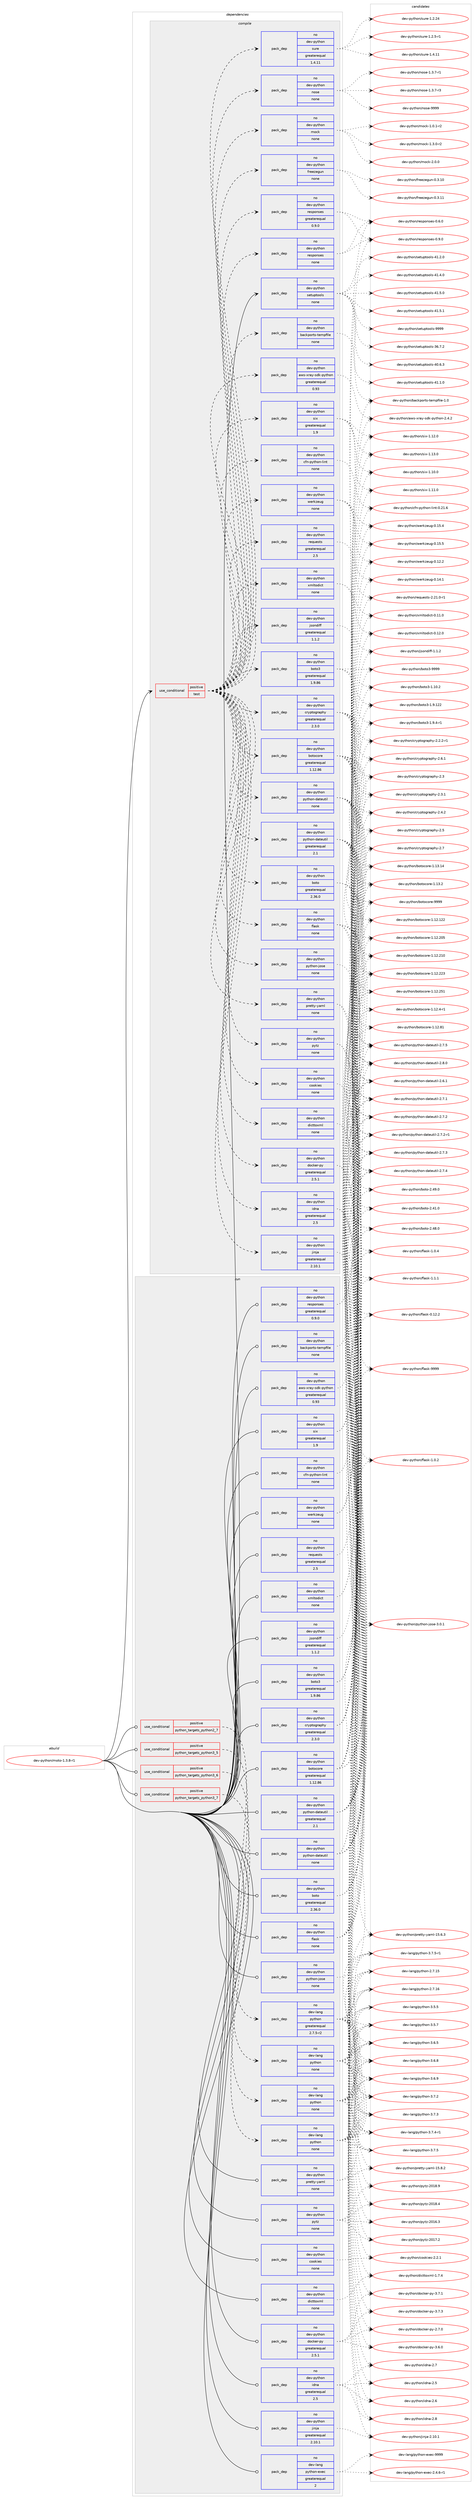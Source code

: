 digraph prolog {

# *************
# Graph options
# *************

newrank=true;
concentrate=true;
compound=true;
graph [rankdir=LR,fontname=Helvetica,fontsize=10,ranksep=1.5];#, ranksep=2.5, nodesep=0.2];
edge  [arrowhead=vee];
node  [fontname=Helvetica,fontsize=10];

# **********
# The ebuild
# **********

subgraph cluster_leftcol {
color=gray;
rank=same;
label=<<i>ebuild</i>>;
id [label="dev-python/moto-1.3.8-r1", color=red, width=4, href="../dev-python/moto-1.3.8-r1.svg"];
}

# ****************
# The dependencies
# ****************

subgraph cluster_midcol {
color=gray;
label=<<i>dependencies</i>>;
subgraph cluster_compile {
fillcolor="#eeeeee";
style=filled;
label=<<i>compile</i>>;
subgraph cond142670 {
dependency615069 [label=<<TABLE BORDER="0" CELLBORDER="1" CELLSPACING="0" CELLPADDING="4"><TR><TD ROWSPAN="3" CELLPADDING="10">use_conditional</TD></TR><TR><TD>positive</TD></TR><TR><TD>test</TD></TR></TABLE>>, shape=none, color=red];
subgraph pack460594 {
dependency615070 [label=<<TABLE BORDER="0" CELLBORDER="1" CELLSPACING="0" CELLPADDING="4" WIDTH="220"><TR><TD ROWSPAN="6" CELLPADDING="30">pack_dep</TD></TR><TR><TD WIDTH="110">no</TD></TR><TR><TD>dev-python</TD></TR><TR><TD>aws-xray-sdk-python</TD></TR><TR><TD>greaterequal</TD></TR><TR><TD>0.93</TD></TR></TABLE>>, shape=none, color=blue];
}
dependency615069:e -> dependency615070:w [weight=20,style="dashed",arrowhead="vee"];
subgraph pack460595 {
dependency615071 [label=<<TABLE BORDER="0" CELLBORDER="1" CELLSPACING="0" CELLPADDING="4" WIDTH="220"><TR><TD ROWSPAN="6" CELLPADDING="30">pack_dep</TD></TR><TR><TD WIDTH="110">no</TD></TR><TR><TD>dev-python</TD></TR><TR><TD>backports-tempfile</TD></TR><TR><TD>none</TD></TR><TR><TD></TD></TR></TABLE>>, shape=none, color=blue];
}
dependency615069:e -> dependency615071:w [weight=20,style="dashed",arrowhead="vee"];
subgraph pack460596 {
dependency615072 [label=<<TABLE BORDER="0" CELLBORDER="1" CELLSPACING="0" CELLPADDING="4" WIDTH="220"><TR><TD ROWSPAN="6" CELLPADDING="30">pack_dep</TD></TR><TR><TD WIDTH="110">no</TD></TR><TR><TD>dev-python</TD></TR><TR><TD>cfn-python-lint</TD></TR><TR><TD>none</TD></TR><TR><TD></TD></TR></TABLE>>, shape=none, color=blue];
}
dependency615069:e -> dependency615072:w [weight=20,style="dashed",arrowhead="vee"];
subgraph pack460597 {
dependency615073 [label=<<TABLE BORDER="0" CELLBORDER="1" CELLSPACING="0" CELLPADDING="4" WIDTH="220"><TR><TD ROWSPAN="6" CELLPADDING="30">pack_dep</TD></TR><TR><TD WIDTH="110">no</TD></TR><TR><TD>dev-python</TD></TR><TR><TD>cryptography</TD></TR><TR><TD>greaterequal</TD></TR><TR><TD>2.3.0</TD></TR></TABLE>>, shape=none, color=blue];
}
dependency615069:e -> dependency615073:w [weight=20,style="dashed",arrowhead="vee"];
subgraph pack460598 {
dependency615074 [label=<<TABLE BORDER="0" CELLBORDER="1" CELLSPACING="0" CELLPADDING="4" WIDTH="220"><TR><TD ROWSPAN="6" CELLPADDING="30">pack_dep</TD></TR><TR><TD WIDTH="110">no</TD></TR><TR><TD>dev-python</TD></TR><TR><TD>cookies</TD></TR><TR><TD>none</TD></TR><TR><TD></TD></TR></TABLE>>, shape=none, color=blue];
}
dependency615069:e -> dependency615074:w [weight=20,style="dashed",arrowhead="vee"];
subgraph pack460599 {
dependency615075 [label=<<TABLE BORDER="0" CELLBORDER="1" CELLSPACING="0" CELLPADDING="4" WIDTH="220"><TR><TD ROWSPAN="6" CELLPADDING="30">pack_dep</TD></TR><TR><TD WIDTH="110">no</TD></TR><TR><TD>dev-python</TD></TR><TR><TD>dicttoxml</TD></TR><TR><TD>none</TD></TR><TR><TD></TD></TR></TABLE>>, shape=none, color=blue];
}
dependency615069:e -> dependency615075:w [weight=20,style="dashed",arrowhead="vee"];
subgraph pack460600 {
dependency615076 [label=<<TABLE BORDER="0" CELLBORDER="1" CELLSPACING="0" CELLPADDING="4" WIDTH="220"><TR><TD ROWSPAN="6" CELLPADDING="30">pack_dep</TD></TR><TR><TD WIDTH="110">no</TD></TR><TR><TD>dev-python</TD></TR><TR><TD>docker-py</TD></TR><TR><TD>greaterequal</TD></TR><TR><TD>2.5.1</TD></TR></TABLE>>, shape=none, color=blue];
}
dependency615069:e -> dependency615076:w [weight=20,style="dashed",arrowhead="vee"];
subgraph pack460601 {
dependency615077 [label=<<TABLE BORDER="0" CELLBORDER="1" CELLSPACING="0" CELLPADDING="4" WIDTH="220"><TR><TD ROWSPAN="6" CELLPADDING="30">pack_dep</TD></TR><TR><TD WIDTH="110">no</TD></TR><TR><TD>dev-python</TD></TR><TR><TD>idna</TD></TR><TR><TD>greaterequal</TD></TR><TR><TD>2.5</TD></TR></TABLE>>, shape=none, color=blue];
}
dependency615069:e -> dependency615077:w [weight=20,style="dashed",arrowhead="vee"];
subgraph pack460602 {
dependency615078 [label=<<TABLE BORDER="0" CELLBORDER="1" CELLSPACING="0" CELLPADDING="4" WIDTH="220"><TR><TD ROWSPAN="6" CELLPADDING="30">pack_dep</TD></TR><TR><TD WIDTH="110">no</TD></TR><TR><TD>dev-python</TD></TR><TR><TD>jinja</TD></TR><TR><TD>greaterequal</TD></TR><TR><TD>2.10.1</TD></TR></TABLE>>, shape=none, color=blue];
}
dependency615069:e -> dependency615078:w [weight=20,style="dashed",arrowhead="vee"];
subgraph pack460603 {
dependency615079 [label=<<TABLE BORDER="0" CELLBORDER="1" CELLSPACING="0" CELLPADDING="4" WIDTH="220"><TR><TD ROWSPAN="6" CELLPADDING="30">pack_dep</TD></TR><TR><TD WIDTH="110">no</TD></TR><TR><TD>dev-python</TD></TR><TR><TD>jsondiff</TD></TR><TR><TD>greaterequal</TD></TR><TR><TD>1.1.2</TD></TR></TABLE>>, shape=none, color=blue];
}
dependency615069:e -> dependency615079:w [weight=20,style="dashed",arrowhead="vee"];
subgraph pack460604 {
dependency615080 [label=<<TABLE BORDER="0" CELLBORDER="1" CELLSPACING="0" CELLPADDING="4" WIDTH="220"><TR><TD ROWSPAN="6" CELLPADDING="30">pack_dep</TD></TR><TR><TD WIDTH="110">no</TD></TR><TR><TD>dev-python</TD></TR><TR><TD>boto</TD></TR><TR><TD>greaterequal</TD></TR><TR><TD>2.36.0</TD></TR></TABLE>>, shape=none, color=blue];
}
dependency615069:e -> dependency615080:w [weight=20,style="dashed",arrowhead="vee"];
subgraph pack460605 {
dependency615081 [label=<<TABLE BORDER="0" CELLBORDER="1" CELLSPACING="0" CELLPADDING="4" WIDTH="220"><TR><TD ROWSPAN="6" CELLPADDING="30">pack_dep</TD></TR><TR><TD WIDTH="110">no</TD></TR><TR><TD>dev-python</TD></TR><TR><TD>boto3</TD></TR><TR><TD>greaterequal</TD></TR><TR><TD>1.9.86</TD></TR></TABLE>>, shape=none, color=blue];
}
dependency615069:e -> dependency615081:w [weight=20,style="dashed",arrowhead="vee"];
subgraph pack460606 {
dependency615082 [label=<<TABLE BORDER="0" CELLBORDER="1" CELLSPACING="0" CELLPADDING="4" WIDTH="220"><TR><TD ROWSPAN="6" CELLPADDING="30">pack_dep</TD></TR><TR><TD WIDTH="110">no</TD></TR><TR><TD>dev-python</TD></TR><TR><TD>botocore</TD></TR><TR><TD>greaterequal</TD></TR><TR><TD>1.12.86</TD></TR></TABLE>>, shape=none, color=blue];
}
dependency615069:e -> dependency615082:w [weight=20,style="dashed",arrowhead="vee"];
subgraph pack460607 {
dependency615083 [label=<<TABLE BORDER="0" CELLBORDER="1" CELLSPACING="0" CELLPADDING="4" WIDTH="220"><TR><TD ROWSPAN="6" CELLPADDING="30">pack_dep</TD></TR><TR><TD WIDTH="110">no</TD></TR><TR><TD>dev-python</TD></TR><TR><TD>flask</TD></TR><TR><TD>none</TD></TR><TR><TD></TD></TR></TABLE>>, shape=none, color=blue];
}
dependency615069:e -> dependency615083:w [weight=20,style="dashed",arrowhead="vee"];
subgraph pack460608 {
dependency615084 [label=<<TABLE BORDER="0" CELLBORDER="1" CELLSPACING="0" CELLPADDING="4" WIDTH="220"><TR><TD ROWSPAN="6" CELLPADDING="30">pack_dep</TD></TR><TR><TD WIDTH="110">no</TD></TR><TR><TD>dev-python</TD></TR><TR><TD>pretty-yaml</TD></TR><TR><TD>none</TD></TR><TR><TD></TD></TR></TABLE>>, shape=none, color=blue];
}
dependency615069:e -> dependency615084:w [weight=20,style="dashed",arrowhead="vee"];
subgraph pack460609 {
dependency615085 [label=<<TABLE BORDER="0" CELLBORDER="1" CELLSPACING="0" CELLPADDING="4" WIDTH="220"><TR><TD ROWSPAN="6" CELLPADDING="30">pack_dep</TD></TR><TR><TD WIDTH="110">no</TD></TR><TR><TD>dev-python</TD></TR><TR><TD>python-dateutil</TD></TR><TR><TD>greaterequal</TD></TR><TR><TD>2.1</TD></TR></TABLE>>, shape=none, color=blue];
}
dependency615069:e -> dependency615085:w [weight=20,style="dashed",arrowhead="vee"];
subgraph pack460610 {
dependency615086 [label=<<TABLE BORDER="0" CELLBORDER="1" CELLSPACING="0" CELLPADDING="4" WIDTH="220"><TR><TD ROWSPAN="6" CELLPADDING="30">pack_dep</TD></TR><TR><TD WIDTH="110">no</TD></TR><TR><TD>dev-python</TD></TR><TR><TD>pytz</TD></TR><TR><TD>none</TD></TR><TR><TD></TD></TR></TABLE>>, shape=none, color=blue];
}
dependency615069:e -> dependency615086:w [weight=20,style="dashed",arrowhead="vee"];
subgraph pack460611 {
dependency615087 [label=<<TABLE BORDER="0" CELLBORDER="1" CELLSPACING="0" CELLPADDING="4" WIDTH="220"><TR><TD ROWSPAN="6" CELLPADDING="30">pack_dep</TD></TR><TR><TD WIDTH="110">no</TD></TR><TR><TD>dev-python</TD></TR><TR><TD>python-dateutil</TD></TR><TR><TD>none</TD></TR><TR><TD></TD></TR></TABLE>>, shape=none, color=blue];
}
dependency615069:e -> dependency615087:w [weight=20,style="dashed",arrowhead="vee"];
subgraph pack460612 {
dependency615088 [label=<<TABLE BORDER="0" CELLBORDER="1" CELLSPACING="0" CELLPADDING="4" WIDTH="220"><TR><TD ROWSPAN="6" CELLPADDING="30">pack_dep</TD></TR><TR><TD WIDTH="110">no</TD></TR><TR><TD>dev-python</TD></TR><TR><TD>python-jose</TD></TR><TR><TD>none</TD></TR><TR><TD></TD></TR></TABLE>>, shape=none, color=blue];
}
dependency615069:e -> dependency615088:w [weight=20,style="dashed",arrowhead="vee"];
subgraph pack460613 {
dependency615089 [label=<<TABLE BORDER="0" CELLBORDER="1" CELLSPACING="0" CELLPADDING="4" WIDTH="220"><TR><TD ROWSPAN="6" CELLPADDING="30">pack_dep</TD></TR><TR><TD WIDTH="110">no</TD></TR><TR><TD>dev-python</TD></TR><TR><TD>responses</TD></TR><TR><TD>greaterequal</TD></TR><TR><TD>0.9.0</TD></TR></TABLE>>, shape=none, color=blue];
}
dependency615069:e -> dependency615089:w [weight=20,style="dashed",arrowhead="vee"];
subgraph pack460614 {
dependency615090 [label=<<TABLE BORDER="0" CELLBORDER="1" CELLSPACING="0" CELLPADDING="4" WIDTH="220"><TR><TD ROWSPAN="6" CELLPADDING="30">pack_dep</TD></TR><TR><TD WIDTH="110">no</TD></TR><TR><TD>dev-python</TD></TR><TR><TD>requests</TD></TR><TR><TD>greaterequal</TD></TR><TR><TD>2.5</TD></TR></TABLE>>, shape=none, color=blue];
}
dependency615069:e -> dependency615090:w [weight=20,style="dashed",arrowhead="vee"];
subgraph pack460615 {
dependency615091 [label=<<TABLE BORDER="0" CELLBORDER="1" CELLSPACING="0" CELLPADDING="4" WIDTH="220"><TR><TD ROWSPAN="6" CELLPADDING="30">pack_dep</TD></TR><TR><TD WIDTH="110">no</TD></TR><TR><TD>dev-python</TD></TR><TR><TD>xmltodict</TD></TR><TR><TD>none</TD></TR><TR><TD></TD></TR></TABLE>>, shape=none, color=blue];
}
dependency615069:e -> dependency615091:w [weight=20,style="dashed",arrowhead="vee"];
subgraph pack460616 {
dependency615092 [label=<<TABLE BORDER="0" CELLBORDER="1" CELLSPACING="0" CELLPADDING="4" WIDTH="220"><TR><TD ROWSPAN="6" CELLPADDING="30">pack_dep</TD></TR><TR><TD WIDTH="110">no</TD></TR><TR><TD>dev-python</TD></TR><TR><TD>six</TD></TR><TR><TD>greaterequal</TD></TR><TR><TD>1.9</TD></TR></TABLE>>, shape=none, color=blue];
}
dependency615069:e -> dependency615092:w [weight=20,style="dashed",arrowhead="vee"];
subgraph pack460617 {
dependency615093 [label=<<TABLE BORDER="0" CELLBORDER="1" CELLSPACING="0" CELLPADDING="4" WIDTH="220"><TR><TD ROWSPAN="6" CELLPADDING="30">pack_dep</TD></TR><TR><TD WIDTH="110">no</TD></TR><TR><TD>dev-python</TD></TR><TR><TD>werkzeug</TD></TR><TR><TD>none</TD></TR><TR><TD></TD></TR></TABLE>>, shape=none, color=blue];
}
dependency615069:e -> dependency615093:w [weight=20,style="dashed",arrowhead="vee"];
subgraph pack460618 {
dependency615094 [label=<<TABLE BORDER="0" CELLBORDER="1" CELLSPACING="0" CELLPADDING="4" WIDTH="220"><TR><TD ROWSPAN="6" CELLPADDING="30">pack_dep</TD></TR><TR><TD WIDTH="110">no</TD></TR><TR><TD>dev-python</TD></TR><TR><TD>freezegun</TD></TR><TR><TD>none</TD></TR><TR><TD></TD></TR></TABLE>>, shape=none, color=blue];
}
dependency615069:e -> dependency615094:w [weight=20,style="dashed",arrowhead="vee"];
subgraph pack460619 {
dependency615095 [label=<<TABLE BORDER="0" CELLBORDER="1" CELLSPACING="0" CELLPADDING="4" WIDTH="220"><TR><TD ROWSPAN="6" CELLPADDING="30">pack_dep</TD></TR><TR><TD WIDTH="110">no</TD></TR><TR><TD>dev-python</TD></TR><TR><TD>mock</TD></TR><TR><TD>none</TD></TR><TR><TD></TD></TR></TABLE>>, shape=none, color=blue];
}
dependency615069:e -> dependency615095:w [weight=20,style="dashed",arrowhead="vee"];
subgraph pack460620 {
dependency615096 [label=<<TABLE BORDER="0" CELLBORDER="1" CELLSPACING="0" CELLPADDING="4" WIDTH="220"><TR><TD ROWSPAN="6" CELLPADDING="30">pack_dep</TD></TR><TR><TD WIDTH="110">no</TD></TR><TR><TD>dev-python</TD></TR><TR><TD>nose</TD></TR><TR><TD>none</TD></TR><TR><TD></TD></TR></TABLE>>, shape=none, color=blue];
}
dependency615069:e -> dependency615096:w [weight=20,style="dashed",arrowhead="vee"];
subgraph pack460621 {
dependency615097 [label=<<TABLE BORDER="0" CELLBORDER="1" CELLSPACING="0" CELLPADDING="4" WIDTH="220"><TR><TD ROWSPAN="6" CELLPADDING="30">pack_dep</TD></TR><TR><TD WIDTH="110">no</TD></TR><TR><TD>dev-python</TD></TR><TR><TD>responses</TD></TR><TR><TD>none</TD></TR><TR><TD></TD></TR></TABLE>>, shape=none, color=blue];
}
dependency615069:e -> dependency615097:w [weight=20,style="dashed",arrowhead="vee"];
subgraph pack460622 {
dependency615098 [label=<<TABLE BORDER="0" CELLBORDER="1" CELLSPACING="0" CELLPADDING="4" WIDTH="220"><TR><TD ROWSPAN="6" CELLPADDING="30">pack_dep</TD></TR><TR><TD WIDTH="110">no</TD></TR><TR><TD>dev-python</TD></TR><TR><TD>sure</TD></TR><TR><TD>greaterequal</TD></TR><TR><TD>1.4.11</TD></TR></TABLE>>, shape=none, color=blue];
}
dependency615069:e -> dependency615098:w [weight=20,style="dashed",arrowhead="vee"];
}
id:e -> dependency615069:w [weight=20,style="solid",arrowhead="vee"];
subgraph pack460623 {
dependency615099 [label=<<TABLE BORDER="0" CELLBORDER="1" CELLSPACING="0" CELLPADDING="4" WIDTH="220"><TR><TD ROWSPAN="6" CELLPADDING="30">pack_dep</TD></TR><TR><TD WIDTH="110">no</TD></TR><TR><TD>dev-python</TD></TR><TR><TD>setuptools</TD></TR><TR><TD>none</TD></TR><TR><TD></TD></TR></TABLE>>, shape=none, color=blue];
}
id:e -> dependency615099:w [weight=20,style="solid",arrowhead="vee"];
}
subgraph cluster_compileandrun {
fillcolor="#eeeeee";
style=filled;
label=<<i>compile and run</i>>;
}
subgraph cluster_run {
fillcolor="#eeeeee";
style=filled;
label=<<i>run</i>>;
subgraph cond142671 {
dependency615100 [label=<<TABLE BORDER="0" CELLBORDER="1" CELLSPACING="0" CELLPADDING="4"><TR><TD ROWSPAN="3" CELLPADDING="10">use_conditional</TD></TR><TR><TD>positive</TD></TR><TR><TD>python_targets_python2_7</TD></TR></TABLE>>, shape=none, color=red];
subgraph pack460624 {
dependency615101 [label=<<TABLE BORDER="0" CELLBORDER="1" CELLSPACING="0" CELLPADDING="4" WIDTH="220"><TR><TD ROWSPAN="6" CELLPADDING="30">pack_dep</TD></TR><TR><TD WIDTH="110">no</TD></TR><TR><TD>dev-lang</TD></TR><TR><TD>python</TD></TR><TR><TD>greaterequal</TD></TR><TR><TD>2.7.5-r2</TD></TR></TABLE>>, shape=none, color=blue];
}
dependency615100:e -> dependency615101:w [weight=20,style="dashed",arrowhead="vee"];
}
id:e -> dependency615100:w [weight=20,style="solid",arrowhead="odot"];
subgraph cond142672 {
dependency615102 [label=<<TABLE BORDER="0" CELLBORDER="1" CELLSPACING="0" CELLPADDING="4"><TR><TD ROWSPAN="3" CELLPADDING="10">use_conditional</TD></TR><TR><TD>positive</TD></TR><TR><TD>python_targets_python3_5</TD></TR></TABLE>>, shape=none, color=red];
subgraph pack460625 {
dependency615103 [label=<<TABLE BORDER="0" CELLBORDER="1" CELLSPACING="0" CELLPADDING="4" WIDTH="220"><TR><TD ROWSPAN="6" CELLPADDING="30">pack_dep</TD></TR><TR><TD WIDTH="110">no</TD></TR><TR><TD>dev-lang</TD></TR><TR><TD>python</TD></TR><TR><TD>none</TD></TR><TR><TD></TD></TR></TABLE>>, shape=none, color=blue];
}
dependency615102:e -> dependency615103:w [weight=20,style="dashed",arrowhead="vee"];
}
id:e -> dependency615102:w [weight=20,style="solid",arrowhead="odot"];
subgraph cond142673 {
dependency615104 [label=<<TABLE BORDER="0" CELLBORDER="1" CELLSPACING="0" CELLPADDING="4"><TR><TD ROWSPAN="3" CELLPADDING="10">use_conditional</TD></TR><TR><TD>positive</TD></TR><TR><TD>python_targets_python3_6</TD></TR></TABLE>>, shape=none, color=red];
subgraph pack460626 {
dependency615105 [label=<<TABLE BORDER="0" CELLBORDER="1" CELLSPACING="0" CELLPADDING="4" WIDTH="220"><TR><TD ROWSPAN="6" CELLPADDING="30">pack_dep</TD></TR><TR><TD WIDTH="110">no</TD></TR><TR><TD>dev-lang</TD></TR><TR><TD>python</TD></TR><TR><TD>none</TD></TR><TR><TD></TD></TR></TABLE>>, shape=none, color=blue];
}
dependency615104:e -> dependency615105:w [weight=20,style="dashed",arrowhead="vee"];
}
id:e -> dependency615104:w [weight=20,style="solid",arrowhead="odot"];
subgraph cond142674 {
dependency615106 [label=<<TABLE BORDER="0" CELLBORDER="1" CELLSPACING="0" CELLPADDING="4"><TR><TD ROWSPAN="3" CELLPADDING="10">use_conditional</TD></TR><TR><TD>positive</TD></TR><TR><TD>python_targets_python3_7</TD></TR></TABLE>>, shape=none, color=red];
subgraph pack460627 {
dependency615107 [label=<<TABLE BORDER="0" CELLBORDER="1" CELLSPACING="0" CELLPADDING="4" WIDTH="220"><TR><TD ROWSPAN="6" CELLPADDING="30">pack_dep</TD></TR><TR><TD WIDTH="110">no</TD></TR><TR><TD>dev-lang</TD></TR><TR><TD>python</TD></TR><TR><TD>none</TD></TR><TR><TD></TD></TR></TABLE>>, shape=none, color=blue];
}
dependency615106:e -> dependency615107:w [weight=20,style="dashed",arrowhead="vee"];
}
id:e -> dependency615106:w [weight=20,style="solid",arrowhead="odot"];
subgraph pack460628 {
dependency615108 [label=<<TABLE BORDER="0" CELLBORDER="1" CELLSPACING="0" CELLPADDING="4" WIDTH="220"><TR><TD ROWSPAN="6" CELLPADDING="30">pack_dep</TD></TR><TR><TD WIDTH="110">no</TD></TR><TR><TD>dev-lang</TD></TR><TR><TD>python-exec</TD></TR><TR><TD>greaterequal</TD></TR><TR><TD>2</TD></TR></TABLE>>, shape=none, color=blue];
}
id:e -> dependency615108:w [weight=20,style="solid",arrowhead="odot"];
subgraph pack460629 {
dependency615109 [label=<<TABLE BORDER="0" CELLBORDER="1" CELLSPACING="0" CELLPADDING="4" WIDTH="220"><TR><TD ROWSPAN="6" CELLPADDING="30">pack_dep</TD></TR><TR><TD WIDTH="110">no</TD></TR><TR><TD>dev-python</TD></TR><TR><TD>aws-xray-sdk-python</TD></TR><TR><TD>greaterequal</TD></TR><TR><TD>0.93</TD></TR></TABLE>>, shape=none, color=blue];
}
id:e -> dependency615109:w [weight=20,style="solid",arrowhead="odot"];
subgraph pack460630 {
dependency615110 [label=<<TABLE BORDER="0" CELLBORDER="1" CELLSPACING="0" CELLPADDING="4" WIDTH="220"><TR><TD ROWSPAN="6" CELLPADDING="30">pack_dep</TD></TR><TR><TD WIDTH="110">no</TD></TR><TR><TD>dev-python</TD></TR><TR><TD>backports-tempfile</TD></TR><TR><TD>none</TD></TR><TR><TD></TD></TR></TABLE>>, shape=none, color=blue];
}
id:e -> dependency615110:w [weight=20,style="solid",arrowhead="odot"];
subgraph pack460631 {
dependency615111 [label=<<TABLE BORDER="0" CELLBORDER="1" CELLSPACING="0" CELLPADDING="4" WIDTH="220"><TR><TD ROWSPAN="6" CELLPADDING="30">pack_dep</TD></TR><TR><TD WIDTH="110">no</TD></TR><TR><TD>dev-python</TD></TR><TR><TD>boto</TD></TR><TR><TD>greaterequal</TD></TR><TR><TD>2.36.0</TD></TR></TABLE>>, shape=none, color=blue];
}
id:e -> dependency615111:w [weight=20,style="solid",arrowhead="odot"];
subgraph pack460632 {
dependency615112 [label=<<TABLE BORDER="0" CELLBORDER="1" CELLSPACING="0" CELLPADDING="4" WIDTH="220"><TR><TD ROWSPAN="6" CELLPADDING="30">pack_dep</TD></TR><TR><TD WIDTH="110">no</TD></TR><TR><TD>dev-python</TD></TR><TR><TD>boto3</TD></TR><TR><TD>greaterequal</TD></TR><TR><TD>1.9.86</TD></TR></TABLE>>, shape=none, color=blue];
}
id:e -> dependency615112:w [weight=20,style="solid",arrowhead="odot"];
subgraph pack460633 {
dependency615113 [label=<<TABLE BORDER="0" CELLBORDER="1" CELLSPACING="0" CELLPADDING="4" WIDTH="220"><TR><TD ROWSPAN="6" CELLPADDING="30">pack_dep</TD></TR><TR><TD WIDTH="110">no</TD></TR><TR><TD>dev-python</TD></TR><TR><TD>botocore</TD></TR><TR><TD>greaterequal</TD></TR><TR><TD>1.12.86</TD></TR></TABLE>>, shape=none, color=blue];
}
id:e -> dependency615113:w [weight=20,style="solid",arrowhead="odot"];
subgraph pack460634 {
dependency615114 [label=<<TABLE BORDER="0" CELLBORDER="1" CELLSPACING="0" CELLPADDING="4" WIDTH="220"><TR><TD ROWSPAN="6" CELLPADDING="30">pack_dep</TD></TR><TR><TD WIDTH="110">no</TD></TR><TR><TD>dev-python</TD></TR><TR><TD>cfn-python-lint</TD></TR><TR><TD>none</TD></TR><TR><TD></TD></TR></TABLE>>, shape=none, color=blue];
}
id:e -> dependency615114:w [weight=20,style="solid",arrowhead="odot"];
subgraph pack460635 {
dependency615115 [label=<<TABLE BORDER="0" CELLBORDER="1" CELLSPACING="0" CELLPADDING="4" WIDTH="220"><TR><TD ROWSPAN="6" CELLPADDING="30">pack_dep</TD></TR><TR><TD WIDTH="110">no</TD></TR><TR><TD>dev-python</TD></TR><TR><TD>cookies</TD></TR><TR><TD>none</TD></TR><TR><TD></TD></TR></TABLE>>, shape=none, color=blue];
}
id:e -> dependency615115:w [weight=20,style="solid",arrowhead="odot"];
subgraph pack460636 {
dependency615116 [label=<<TABLE BORDER="0" CELLBORDER="1" CELLSPACING="0" CELLPADDING="4" WIDTH="220"><TR><TD ROWSPAN="6" CELLPADDING="30">pack_dep</TD></TR><TR><TD WIDTH="110">no</TD></TR><TR><TD>dev-python</TD></TR><TR><TD>cryptography</TD></TR><TR><TD>greaterequal</TD></TR><TR><TD>2.3.0</TD></TR></TABLE>>, shape=none, color=blue];
}
id:e -> dependency615116:w [weight=20,style="solid",arrowhead="odot"];
subgraph pack460637 {
dependency615117 [label=<<TABLE BORDER="0" CELLBORDER="1" CELLSPACING="0" CELLPADDING="4" WIDTH="220"><TR><TD ROWSPAN="6" CELLPADDING="30">pack_dep</TD></TR><TR><TD WIDTH="110">no</TD></TR><TR><TD>dev-python</TD></TR><TR><TD>dicttoxml</TD></TR><TR><TD>none</TD></TR><TR><TD></TD></TR></TABLE>>, shape=none, color=blue];
}
id:e -> dependency615117:w [weight=20,style="solid",arrowhead="odot"];
subgraph pack460638 {
dependency615118 [label=<<TABLE BORDER="0" CELLBORDER="1" CELLSPACING="0" CELLPADDING="4" WIDTH="220"><TR><TD ROWSPAN="6" CELLPADDING="30">pack_dep</TD></TR><TR><TD WIDTH="110">no</TD></TR><TR><TD>dev-python</TD></TR><TR><TD>docker-py</TD></TR><TR><TD>greaterequal</TD></TR><TR><TD>2.5.1</TD></TR></TABLE>>, shape=none, color=blue];
}
id:e -> dependency615118:w [weight=20,style="solid",arrowhead="odot"];
subgraph pack460639 {
dependency615119 [label=<<TABLE BORDER="0" CELLBORDER="1" CELLSPACING="0" CELLPADDING="4" WIDTH="220"><TR><TD ROWSPAN="6" CELLPADDING="30">pack_dep</TD></TR><TR><TD WIDTH="110">no</TD></TR><TR><TD>dev-python</TD></TR><TR><TD>flask</TD></TR><TR><TD>none</TD></TR><TR><TD></TD></TR></TABLE>>, shape=none, color=blue];
}
id:e -> dependency615119:w [weight=20,style="solid",arrowhead="odot"];
subgraph pack460640 {
dependency615120 [label=<<TABLE BORDER="0" CELLBORDER="1" CELLSPACING="0" CELLPADDING="4" WIDTH="220"><TR><TD ROWSPAN="6" CELLPADDING="30">pack_dep</TD></TR><TR><TD WIDTH="110">no</TD></TR><TR><TD>dev-python</TD></TR><TR><TD>idna</TD></TR><TR><TD>greaterequal</TD></TR><TR><TD>2.5</TD></TR></TABLE>>, shape=none, color=blue];
}
id:e -> dependency615120:w [weight=20,style="solid",arrowhead="odot"];
subgraph pack460641 {
dependency615121 [label=<<TABLE BORDER="0" CELLBORDER="1" CELLSPACING="0" CELLPADDING="4" WIDTH="220"><TR><TD ROWSPAN="6" CELLPADDING="30">pack_dep</TD></TR><TR><TD WIDTH="110">no</TD></TR><TR><TD>dev-python</TD></TR><TR><TD>jinja</TD></TR><TR><TD>greaterequal</TD></TR><TR><TD>2.10.1</TD></TR></TABLE>>, shape=none, color=blue];
}
id:e -> dependency615121:w [weight=20,style="solid",arrowhead="odot"];
subgraph pack460642 {
dependency615122 [label=<<TABLE BORDER="0" CELLBORDER="1" CELLSPACING="0" CELLPADDING="4" WIDTH="220"><TR><TD ROWSPAN="6" CELLPADDING="30">pack_dep</TD></TR><TR><TD WIDTH="110">no</TD></TR><TR><TD>dev-python</TD></TR><TR><TD>jsondiff</TD></TR><TR><TD>greaterequal</TD></TR><TR><TD>1.1.2</TD></TR></TABLE>>, shape=none, color=blue];
}
id:e -> dependency615122:w [weight=20,style="solid",arrowhead="odot"];
subgraph pack460643 {
dependency615123 [label=<<TABLE BORDER="0" CELLBORDER="1" CELLSPACING="0" CELLPADDING="4" WIDTH="220"><TR><TD ROWSPAN="6" CELLPADDING="30">pack_dep</TD></TR><TR><TD WIDTH="110">no</TD></TR><TR><TD>dev-python</TD></TR><TR><TD>pretty-yaml</TD></TR><TR><TD>none</TD></TR><TR><TD></TD></TR></TABLE>>, shape=none, color=blue];
}
id:e -> dependency615123:w [weight=20,style="solid",arrowhead="odot"];
subgraph pack460644 {
dependency615124 [label=<<TABLE BORDER="0" CELLBORDER="1" CELLSPACING="0" CELLPADDING="4" WIDTH="220"><TR><TD ROWSPAN="6" CELLPADDING="30">pack_dep</TD></TR><TR><TD WIDTH="110">no</TD></TR><TR><TD>dev-python</TD></TR><TR><TD>python-dateutil</TD></TR><TR><TD>greaterequal</TD></TR><TR><TD>2.1</TD></TR></TABLE>>, shape=none, color=blue];
}
id:e -> dependency615124:w [weight=20,style="solid",arrowhead="odot"];
subgraph pack460645 {
dependency615125 [label=<<TABLE BORDER="0" CELLBORDER="1" CELLSPACING="0" CELLPADDING="4" WIDTH="220"><TR><TD ROWSPAN="6" CELLPADDING="30">pack_dep</TD></TR><TR><TD WIDTH="110">no</TD></TR><TR><TD>dev-python</TD></TR><TR><TD>python-dateutil</TD></TR><TR><TD>none</TD></TR><TR><TD></TD></TR></TABLE>>, shape=none, color=blue];
}
id:e -> dependency615125:w [weight=20,style="solid",arrowhead="odot"];
subgraph pack460646 {
dependency615126 [label=<<TABLE BORDER="0" CELLBORDER="1" CELLSPACING="0" CELLPADDING="4" WIDTH="220"><TR><TD ROWSPAN="6" CELLPADDING="30">pack_dep</TD></TR><TR><TD WIDTH="110">no</TD></TR><TR><TD>dev-python</TD></TR><TR><TD>python-jose</TD></TR><TR><TD>none</TD></TR><TR><TD></TD></TR></TABLE>>, shape=none, color=blue];
}
id:e -> dependency615126:w [weight=20,style="solid",arrowhead="odot"];
subgraph pack460647 {
dependency615127 [label=<<TABLE BORDER="0" CELLBORDER="1" CELLSPACING="0" CELLPADDING="4" WIDTH="220"><TR><TD ROWSPAN="6" CELLPADDING="30">pack_dep</TD></TR><TR><TD WIDTH="110">no</TD></TR><TR><TD>dev-python</TD></TR><TR><TD>pytz</TD></TR><TR><TD>none</TD></TR><TR><TD></TD></TR></TABLE>>, shape=none, color=blue];
}
id:e -> dependency615127:w [weight=20,style="solid",arrowhead="odot"];
subgraph pack460648 {
dependency615128 [label=<<TABLE BORDER="0" CELLBORDER="1" CELLSPACING="0" CELLPADDING="4" WIDTH="220"><TR><TD ROWSPAN="6" CELLPADDING="30">pack_dep</TD></TR><TR><TD WIDTH="110">no</TD></TR><TR><TD>dev-python</TD></TR><TR><TD>requests</TD></TR><TR><TD>greaterequal</TD></TR><TR><TD>2.5</TD></TR></TABLE>>, shape=none, color=blue];
}
id:e -> dependency615128:w [weight=20,style="solid",arrowhead="odot"];
subgraph pack460649 {
dependency615129 [label=<<TABLE BORDER="0" CELLBORDER="1" CELLSPACING="0" CELLPADDING="4" WIDTH="220"><TR><TD ROWSPAN="6" CELLPADDING="30">pack_dep</TD></TR><TR><TD WIDTH="110">no</TD></TR><TR><TD>dev-python</TD></TR><TR><TD>responses</TD></TR><TR><TD>greaterequal</TD></TR><TR><TD>0.9.0</TD></TR></TABLE>>, shape=none, color=blue];
}
id:e -> dependency615129:w [weight=20,style="solid",arrowhead="odot"];
subgraph pack460650 {
dependency615130 [label=<<TABLE BORDER="0" CELLBORDER="1" CELLSPACING="0" CELLPADDING="4" WIDTH="220"><TR><TD ROWSPAN="6" CELLPADDING="30">pack_dep</TD></TR><TR><TD WIDTH="110">no</TD></TR><TR><TD>dev-python</TD></TR><TR><TD>six</TD></TR><TR><TD>greaterequal</TD></TR><TR><TD>1.9</TD></TR></TABLE>>, shape=none, color=blue];
}
id:e -> dependency615130:w [weight=20,style="solid",arrowhead="odot"];
subgraph pack460651 {
dependency615131 [label=<<TABLE BORDER="0" CELLBORDER="1" CELLSPACING="0" CELLPADDING="4" WIDTH="220"><TR><TD ROWSPAN="6" CELLPADDING="30">pack_dep</TD></TR><TR><TD WIDTH="110">no</TD></TR><TR><TD>dev-python</TD></TR><TR><TD>werkzeug</TD></TR><TR><TD>none</TD></TR><TR><TD></TD></TR></TABLE>>, shape=none, color=blue];
}
id:e -> dependency615131:w [weight=20,style="solid",arrowhead="odot"];
subgraph pack460652 {
dependency615132 [label=<<TABLE BORDER="0" CELLBORDER="1" CELLSPACING="0" CELLPADDING="4" WIDTH="220"><TR><TD ROWSPAN="6" CELLPADDING="30">pack_dep</TD></TR><TR><TD WIDTH="110">no</TD></TR><TR><TD>dev-python</TD></TR><TR><TD>xmltodict</TD></TR><TR><TD>none</TD></TR><TR><TD></TD></TR></TABLE>>, shape=none, color=blue];
}
id:e -> dependency615132:w [weight=20,style="solid",arrowhead="odot"];
}
}

# **************
# The candidates
# **************

subgraph cluster_choices {
rank=same;
color=gray;
label=<<i>candidates</i>>;

subgraph choice460594 {
color=black;
nodesep=1;
choice10010111845112121116104111110479711911545120114971214511510010745112121116104111110455046524650 [label="dev-python/aws-xray-sdk-python-2.4.2", color=red, width=4,href="../dev-python/aws-xray-sdk-python-2.4.2.svg"];
dependency615070:e -> choice10010111845112121116104111110479711911545120114971214511510010745112121116104111110455046524650:w [style=dotted,weight="100"];
}
subgraph choice460595 {
color=black;
nodesep=1;
choice10010111845112121116104111110479897991071121111141161154511610110911210210510810145494648 [label="dev-python/backports-tempfile-1.0", color=red, width=4,href="../dev-python/backports-tempfile-1.0.svg"];
dependency615071:e -> choice10010111845112121116104111110479897991071121111141161154511610110911210210510810145494648:w [style=dotted,weight="100"];
}
subgraph choice460596 {
color=black;
nodesep=1;
choice100101118451121211161041111104799102110451121211161041111104510810511011645484650494654 [label="dev-python/cfn-python-lint-0.21.6", color=red, width=4,href="../dev-python/cfn-python-lint-0.21.6.svg"];
dependency615072:e -> choice100101118451121211161041111104799102110451121211161041111104510810511011645484650494654:w [style=dotted,weight="100"];
}
subgraph choice460597 {
color=black;
nodesep=1;
choice100101118451121211161041111104799114121112116111103114971121041214550465046504511449 [label="dev-python/cryptography-2.2.2-r1", color=red, width=4,href="../dev-python/cryptography-2.2.2-r1.svg"];
choice1001011184511212111610411111047991141211121161111031149711210412145504651 [label="dev-python/cryptography-2.3", color=red, width=4,href="../dev-python/cryptography-2.3.svg"];
choice10010111845112121116104111110479911412111211611110311497112104121455046514649 [label="dev-python/cryptography-2.3.1", color=red, width=4,href="../dev-python/cryptography-2.3.1.svg"];
choice10010111845112121116104111110479911412111211611110311497112104121455046524650 [label="dev-python/cryptography-2.4.2", color=red, width=4,href="../dev-python/cryptography-2.4.2.svg"];
choice1001011184511212111610411111047991141211121161111031149711210412145504653 [label="dev-python/cryptography-2.5", color=red, width=4,href="../dev-python/cryptography-2.5.svg"];
choice10010111845112121116104111110479911412111211611110311497112104121455046544649 [label="dev-python/cryptography-2.6.1", color=red, width=4,href="../dev-python/cryptography-2.6.1.svg"];
choice1001011184511212111610411111047991141211121161111031149711210412145504655 [label="dev-python/cryptography-2.7", color=red, width=4,href="../dev-python/cryptography-2.7.svg"];
dependency615073:e -> choice100101118451121211161041111104799114121112116111103114971121041214550465046504511449:w [style=dotted,weight="100"];
dependency615073:e -> choice1001011184511212111610411111047991141211121161111031149711210412145504651:w [style=dotted,weight="100"];
dependency615073:e -> choice10010111845112121116104111110479911412111211611110311497112104121455046514649:w [style=dotted,weight="100"];
dependency615073:e -> choice10010111845112121116104111110479911412111211611110311497112104121455046524650:w [style=dotted,weight="100"];
dependency615073:e -> choice1001011184511212111610411111047991141211121161111031149711210412145504653:w [style=dotted,weight="100"];
dependency615073:e -> choice10010111845112121116104111110479911412111211611110311497112104121455046544649:w [style=dotted,weight="100"];
dependency615073:e -> choice1001011184511212111610411111047991141211121161111031149711210412145504655:w [style=dotted,weight="100"];
}
subgraph choice460598 {
color=black;
nodesep=1;
choice100101118451121211161041111104799111111107105101115455046504649 [label="dev-python/cookies-2.2.1", color=red, width=4,href="../dev-python/cookies-2.2.1.svg"];
dependency615074:e -> choice100101118451121211161041111104799111111107105101115455046504649:w [style=dotted,weight="100"];
}
subgraph choice460599 {
color=black;
nodesep=1;
choice100101118451121211161041111104710010599116116111120109108454946554652 [label="dev-python/dicttoxml-1.7.4", color=red, width=4,href="../dev-python/dicttoxml-1.7.4.svg"];
dependency615075:e -> choice100101118451121211161041111104710010599116116111120109108454946554652:w [style=dotted,weight="100"];
}
subgraph choice460600 {
color=black;
nodesep=1;
choice10010111845112121116104111110471001119910710111445112121455046554648 [label="dev-python/docker-py-2.7.0", color=red, width=4,href="../dev-python/docker-py-2.7.0.svg"];
choice10010111845112121116104111110471001119910710111445112121455146544648 [label="dev-python/docker-py-3.6.0", color=red, width=4,href="../dev-python/docker-py-3.6.0.svg"];
choice10010111845112121116104111110471001119910710111445112121455146554649 [label="dev-python/docker-py-3.7.1", color=red, width=4,href="../dev-python/docker-py-3.7.1.svg"];
choice10010111845112121116104111110471001119910710111445112121455146554651 [label="dev-python/docker-py-3.7.3", color=red, width=4,href="../dev-python/docker-py-3.7.3.svg"];
dependency615076:e -> choice10010111845112121116104111110471001119910710111445112121455046554648:w [style=dotted,weight="100"];
dependency615076:e -> choice10010111845112121116104111110471001119910710111445112121455146544648:w [style=dotted,weight="100"];
dependency615076:e -> choice10010111845112121116104111110471001119910710111445112121455146554649:w [style=dotted,weight="100"];
dependency615076:e -> choice10010111845112121116104111110471001119910710111445112121455146554651:w [style=dotted,weight="100"];
}
subgraph choice460601 {
color=black;
nodesep=1;
choice10010111845112121116104111110471051001109745504653 [label="dev-python/idna-2.5", color=red, width=4,href="../dev-python/idna-2.5.svg"];
choice10010111845112121116104111110471051001109745504654 [label="dev-python/idna-2.6", color=red, width=4,href="../dev-python/idna-2.6.svg"];
choice10010111845112121116104111110471051001109745504655 [label="dev-python/idna-2.7", color=red, width=4,href="../dev-python/idna-2.7.svg"];
choice10010111845112121116104111110471051001109745504656 [label="dev-python/idna-2.8", color=red, width=4,href="../dev-python/idna-2.8.svg"];
dependency615077:e -> choice10010111845112121116104111110471051001109745504653:w [style=dotted,weight="100"];
dependency615077:e -> choice10010111845112121116104111110471051001109745504654:w [style=dotted,weight="100"];
dependency615077:e -> choice10010111845112121116104111110471051001109745504655:w [style=dotted,weight="100"];
dependency615077:e -> choice10010111845112121116104111110471051001109745504656:w [style=dotted,weight="100"];
}
subgraph choice460602 {
color=black;
nodesep=1;
choice10010111845112121116104111110471061051101069745504649484649 [label="dev-python/jinja-2.10.1", color=red, width=4,href="../dev-python/jinja-2.10.1.svg"];
dependency615078:e -> choice10010111845112121116104111110471061051101069745504649484649:w [style=dotted,weight="100"];
}
subgraph choice460603 {
color=black;
nodesep=1;
choice1001011184511212111610411111047106115111110100105102102454946494650 [label="dev-python/jsondiff-1.1.2", color=red, width=4,href="../dev-python/jsondiff-1.1.2.svg"];
dependency615079:e -> choice1001011184511212111610411111047106115111110100105102102454946494650:w [style=dotted,weight="100"];
}
subgraph choice460604 {
color=black;
nodesep=1;
choice10010111845112121116104111110479811111611145504652494648 [label="dev-python/boto-2.41.0", color=red, width=4,href="../dev-python/boto-2.41.0.svg"];
choice10010111845112121116104111110479811111611145504652564648 [label="dev-python/boto-2.48.0", color=red, width=4,href="../dev-python/boto-2.48.0.svg"];
choice10010111845112121116104111110479811111611145504652574648 [label="dev-python/boto-2.49.0", color=red, width=4,href="../dev-python/boto-2.49.0.svg"];
dependency615080:e -> choice10010111845112121116104111110479811111611145504652494648:w [style=dotted,weight="100"];
dependency615080:e -> choice10010111845112121116104111110479811111611145504652564648:w [style=dotted,weight="100"];
dependency615080:e -> choice10010111845112121116104111110479811111611145504652574648:w [style=dotted,weight="100"];
}
subgraph choice460605 {
color=black;
nodesep=1;
choice1001011184511212111610411111047981111161115145494649484650 [label="dev-python/boto3-1.10.2", color=red, width=4,href="../dev-python/boto3-1.10.2.svg"];
choice100101118451121211161041111104798111116111514549465746495050 [label="dev-python/boto3-1.9.122", color=red, width=4,href="../dev-python/boto3-1.9.122.svg"];
choice100101118451121211161041111104798111116111514549465746524511449 [label="dev-python/boto3-1.9.4-r1", color=red, width=4,href="../dev-python/boto3-1.9.4-r1.svg"];
choice100101118451121211161041111104798111116111514557575757 [label="dev-python/boto3-9999", color=red, width=4,href="../dev-python/boto3-9999.svg"];
dependency615081:e -> choice1001011184511212111610411111047981111161115145494649484650:w [style=dotted,weight="100"];
dependency615081:e -> choice100101118451121211161041111104798111116111514549465746495050:w [style=dotted,weight="100"];
dependency615081:e -> choice100101118451121211161041111104798111116111514549465746524511449:w [style=dotted,weight="100"];
dependency615081:e -> choice100101118451121211161041111104798111116111514557575757:w [style=dotted,weight="100"];
}
subgraph choice460606 {
color=black;
nodesep=1;
choice10010111845112121116104111110479811111611199111114101454946495046495050 [label="dev-python/botocore-1.12.122", color=red, width=4,href="../dev-python/botocore-1.12.122.svg"];
choice10010111845112121116104111110479811111611199111114101454946495046504853 [label="dev-python/botocore-1.12.205", color=red, width=4,href="../dev-python/botocore-1.12.205.svg"];
choice10010111845112121116104111110479811111611199111114101454946495046504948 [label="dev-python/botocore-1.12.210", color=red, width=4,href="../dev-python/botocore-1.12.210.svg"];
choice10010111845112121116104111110479811111611199111114101454946495046505051 [label="dev-python/botocore-1.12.223", color=red, width=4,href="../dev-python/botocore-1.12.223.svg"];
choice10010111845112121116104111110479811111611199111114101454946495046505349 [label="dev-python/botocore-1.12.251", color=red, width=4,href="../dev-python/botocore-1.12.251.svg"];
choice10010111845112121116104111110479811111611199111114101454946495046524511449 [label="dev-python/botocore-1.12.4-r1", color=red, width=4,href="../dev-python/botocore-1.12.4-r1.svg"];
choice100101118451121211161041111104798111116111991111141014549464950465649 [label="dev-python/botocore-1.12.81", color=red, width=4,href="../dev-python/botocore-1.12.81.svg"];
choice100101118451121211161041111104798111116111991111141014549464951464952 [label="dev-python/botocore-1.13.14", color=red, width=4,href="../dev-python/botocore-1.13.14.svg"];
choice1001011184511212111610411111047981111161119911111410145494649514650 [label="dev-python/botocore-1.13.2", color=red, width=4,href="../dev-python/botocore-1.13.2.svg"];
choice100101118451121211161041111104798111116111991111141014557575757 [label="dev-python/botocore-9999", color=red, width=4,href="../dev-python/botocore-9999.svg"];
dependency615082:e -> choice10010111845112121116104111110479811111611199111114101454946495046495050:w [style=dotted,weight="100"];
dependency615082:e -> choice10010111845112121116104111110479811111611199111114101454946495046504853:w [style=dotted,weight="100"];
dependency615082:e -> choice10010111845112121116104111110479811111611199111114101454946495046504948:w [style=dotted,weight="100"];
dependency615082:e -> choice10010111845112121116104111110479811111611199111114101454946495046505051:w [style=dotted,weight="100"];
dependency615082:e -> choice10010111845112121116104111110479811111611199111114101454946495046505349:w [style=dotted,weight="100"];
dependency615082:e -> choice10010111845112121116104111110479811111611199111114101454946495046524511449:w [style=dotted,weight="100"];
dependency615082:e -> choice100101118451121211161041111104798111116111991111141014549464950465649:w [style=dotted,weight="100"];
dependency615082:e -> choice100101118451121211161041111104798111116111991111141014549464951464952:w [style=dotted,weight="100"];
dependency615082:e -> choice1001011184511212111610411111047981111161119911111410145494649514650:w [style=dotted,weight="100"];
dependency615082:e -> choice100101118451121211161041111104798111116111991111141014557575757:w [style=dotted,weight="100"];
}
subgraph choice460607 {
color=black;
nodesep=1;
choice10010111845112121116104111110471021089711510745484649504650 [label="dev-python/flask-0.12.2", color=red, width=4,href="../dev-python/flask-0.12.2.svg"];
choice100101118451121211161041111104710210897115107454946484650 [label="dev-python/flask-1.0.2", color=red, width=4,href="../dev-python/flask-1.0.2.svg"];
choice100101118451121211161041111104710210897115107454946484652 [label="dev-python/flask-1.0.4", color=red, width=4,href="../dev-python/flask-1.0.4.svg"];
choice100101118451121211161041111104710210897115107454946494649 [label="dev-python/flask-1.1.1", color=red, width=4,href="../dev-python/flask-1.1.1.svg"];
choice1001011184511212111610411111047102108971151074557575757 [label="dev-python/flask-9999", color=red, width=4,href="../dev-python/flask-9999.svg"];
dependency615083:e -> choice10010111845112121116104111110471021089711510745484649504650:w [style=dotted,weight="100"];
dependency615083:e -> choice100101118451121211161041111104710210897115107454946484650:w [style=dotted,weight="100"];
dependency615083:e -> choice100101118451121211161041111104710210897115107454946484652:w [style=dotted,weight="100"];
dependency615083:e -> choice100101118451121211161041111104710210897115107454946494649:w [style=dotted,weight="100"];
dependency615083:e -> choice1001011184511212111610411111047102108971151074557575757:w [style=dotted,weight="100"];
}
subgraph choice460608 {
color=black;
nodesep=1;
choice1001011184511212111610411111047112114101116116121451219710910845495346544651 [label="dev-python/pretty-yaml-15.6.3", color=red, width=4,href="../dev-python/pretty-yaml-15.6.3.svg"];
choice1001011184511212111610411111047112114101116116121451219710910845495346564650 [label="dev-python/pretty-yaml-15.8.2", color=red, width=4,href="../dev-python/pretty-yaml-15.8.2.svg"];
dependency615084:e -> choice1001011184511212111610411111047112114101116116121451219710910845495346544651:w [style=dotted,weight="100"];
dependency615084:e -> choice1001011184511212111610411111047112114101116116121451219710910845495346564650:w [style=dotted,weight="100"];
}
subgraph choice460609 {
color=black;
nodesep=1;
choice10010111845112121116104111110471121211161041111104510097116101117116105108455046544649 [label="dev-python/python-dateutil-2.6.1", color=red, width=4,href="../dev-python/python-dateutil-2.6.1.svg"];
choice10010111845112121116104111110471121211161041111104510097116101117116105108455046554649 [label="dev-python/python-dateutil-2.7.1", color=red, width=4,href="../dev-python/python-dateutil-2.7.1.svg"];
choice10010111845112121116104111110471121211161041111104510097116101117116105108455046554650 [label="dev-python/python-dateutil-2.7.2", color=red, width=4,href="../dev-python/python-dateutil-2.7.2.svg"];
choice100101118451121211161041111104711212111610411111045100971161011171161051084550465546504511449 [label="dev-python/python-dateutil-2.7.2-r1", color=red, width=4,href="../dev-python/python-dateutil-2.7.2-r1.svg"];
choice10010111845112121116104111110471121211161041111104510097116101117116105108455046554651 [label="dev-python/python-dateutil-2.7.3", color=red, width=4,href="../dev-python/python-dateutil-2.7.3.svg"];
choice10010111845112121116104111110471121211161041111104510097116101117116105108455046554652 [label="dev-python/python-dateutil-2.7.4", color=red, width=4,href="../dev-python/python-dateutil-2.7.4.svg"];
choice10010111845112121116104111110471121211161041111104510097116101117116105108455046554653 [label="dev-python/python-dateutil-2.7.5", color=red, width=4,href="../dev-python/python-dateutil-2.7.5.svg"];
choice10010111845112121116104111110471121211161041111104510097116101117116105108455046564648 [label="dev-python/python-dateutil-2.8.0", color=red, width=4,href="../dev-python/python-dateutil-2.8.0.svg"];
dependency615085:e -> choice10010111845112121116104111110471121211161041111104510097116101117116105108455046544649:w [style=dotted,weight="100"];
dependency615085:e -> choice10010111845112121116104111110471121211161041111104510097116101117116105108455046554649:w [style=dotted,weight="100"];
dependency615085:e -> choice10010111845112121116104111110471121211161041111104510097116101117116105108455046554650:w [style=dotted,weight="100"];
dependency615085:e -> choice100101118451121211161041111104711212111610411111045100971161011171161051084550465546504511449:w [style=dotted,weight="100"];
dependency615085:e -> choice10010111845112121116104111110471121211161041111104510097116101117116105108455046554651:w [style=dotted,weight="100"];
dependency615085:e -> choice10010111845112121116104111110471121211161041111104510097116101117116105108455046554652:w [style=dotted,weight="100"];
dependency615085:e -> choice10010111845112121116104111110471121211161041111104510097116101117116105108455046554653:w [style=dotted,weight="100"];
dependency615085:e -> choice10010111845112121116104111110471121211161041111104510097116101117116105108455046564648:w [style=dotted,weight="100"];
}
subgraph choice460610 {
color=black;
nodesep=1;
choice100101118451121211161041111104711212111612245504849544651 [label="dev-python/pytz-2016.3", color=red, width=4,href="../dev-python/pytz-2016.3.svg"];
choice100101118451121211161041111104711212111612245504849554650 [label="dev-python/pytz-2017.2", color=red, width=4,href="../dev-python/pytz-2017.2.svg"];
choice100101118451121211161041111104711212111612245504849564652 [label="dev-python/pytz-2018.4", color=red, width=4,href="../dev-python/pytz-2018.4.svg"];
choice100101118451121211161041111104711212111612245504849564657 [label="dev-python/pytz-2018.9", color=red, width=4,href="../dev-python/pytz-2018.9.svg"];
dependency615086:e -> choice100101118451121211161041111104711212111612245504849544651:w [style=dotted,weight="100"];
dependency615086:e -> choice100101118451121211161041111104711212111612245504849554650:w [style=dotted,weight="100"];
dependency615086:e -> choice100101118451121211161041111104711212111612245504849564652:w [style=dotted,weight="100"];
dependency615086:e -> choice100101118451121211161041111104711212111612245504849564657:w [style=dotted,weight="100"];
}
subgraph choice460611 {
color=black;
nodesep=1;
choice10010111845112121116104111110471121211161041111104510097116101117116105108455046544649 [label="dev-python/python-dateutil-2.6.1", color=red, width=4,href="../dev-python/python-dateutil-2.6.1.svg"];
choice10010111845112121116104111110471121211161041111104510097116101117116105108455046554649 [label="dev-python/python-dateutil-2.7.1", color=red, width=4,href="../dev-python/python-dateutil-2.7.1.svg"];
choice10010111845112121116104111110471121211161041111104510097116101117116105108455046554650 [label="dev-python/python-dateutil-2.7.2", color=red, width=4,href="../dev-python/python-dateutil-2.7.2.svg"];
choice100101118451121211161041111104711212111610411111045100971161011171161051084550465546504511449 [label="dev-python/python-dateutil-2.7.2-r1", color=red, width=4,href="../dev-python/python-dateutil-2.7.2-r1.svg"];
choice10010111845112121116104111110471121211161041111104510097116101117116105108455046554651 [label="dev-python/python-dateutil-2.7.3", color=red, width=4,href="../dev-python/python-dateutil-2.7.3.svg"];
choice10010111845112121116104111110471121211161041111104510097116101117116105108455046554652 [label="dev-python/python-dateutil-2.7.4", color=red, width=4,href="../dev-python/python-dateutil-2.7.4.svg"];
choice10010111845112121116104111110471121211161041111104510097116101117116105108455046554653 [label="dev-python/python-dateutil-2.7.5", color=red, width=4,href="../dev-python/python-dateutil-2.7.5.svg"];
choice10010111845112121116104111110471121211161041111104510097116101117116105108455046564648 [label="dev-python/python-dateutil-2.8.0", color=red, width=4,href="../dev-python/python-dateutil-2.8.0.svg"];
dependency615087:e -> choice10010111845112121116104111110471121211161041111104510097116101117116105108455046544649:w [style=dotted,weight="100"];
dependency615087:e -> choice10010111845112121116104111110471121211161041111104510097116101117116105108455046554649:w [style=dotted,weight="100"];
dependency615087:e -> choice10010111845112121116104111110471121211161041111104510097116101117116105108455046554650:w [style=dotted,weight="100"];
dependency615087:e -> choice100101118451121211161041111104711212111610411111045100971161011171161051084550465546504511449:w [style=dotted,weight="100"];
dependency615087:e -> choice10010111845112121116104111110471121211161041111104510097116101117116105108455046554651:w [style=dotted,weight="100"];
dependency615087:e -> choice10010111845112121116104111110471121211161041111104510097116101117116105108455046554652:w [style=dotted,weight="100"];
dependency615087:e -> choice10010111845112121116104111110471121211161041111104510097116101117116105108455046554653:w [style=dotted,weight="100"];
dependency615087:e -> choice10010111845112121116104111110471121211161041111104510097116101117116105108455046564648:w [style=dotted,weight="100"];
}
subgraph choice460612 {
color=black;
nodesep=1;
choice100101118451121211161041111104711212111610411111045106111115101455146484649 [label="dev-python/python-jose-3.0.1", color=red, width=4,href="../dev-python/python-jose-3.0.1.svg"];
dependency615088:e -> choice100101118451121211161041111104711212111610411111045106111115101455146484649:w [style=dotted,weight="100"];
}
subgraph choice460613 {
color=black;
nodesep=1;
choice1001011184511212111610411111047114101115112111110115101115454846544648 [label="dev-python/responses-0.6.0", color=red, width=4,href="../dev-python/responses-0.6.0.svg"];
choice1001011184511212111610411111047114101115112111110115101115454846574648 [label="dev-python/responses-0.9.0", color=red, width=4,href="../dev-python/responses-0.9.0.svg"];
dependency615089:e -> choice1001011184511212111610411111047114101115112111110115101115454846544648:w [style=dotted,weight="100"];
dependency615089:e -> choice1001011184511212111610411111047114101115112111110115101115454846574648:w [style=dotted,weight="100"];
}
subgraph choice460614 {
color=black;
nodesep=1;
choice1001011184511212111610411111047114101113117101115116115455046504946484511449 [label="dev-python/requests-2.21.0-r1", color=red, width=4,href="../dev-python/requests-2.21.0-r1.svg"];
dependency615090:e -> choice1001011184511212111610411111047114101113117101115116115455046504946484511449:w [style=dotted,weight="100"];
}
subgraph choice460615 {
color=black;
nodesep=1;
choice10010111845112121116104111110471201091081161111001059911645484649494648 [label="dev-python/xmltodict-0.11.0", color=red, width=4,href="../dev-python/xmltodict-0.11.0.svg"];
choice10010111845112121116104111110471201091081161111001059911645484649504648 [label="dev-python/xmltodict-0.12.0", color=red, width=4,href="../dev-python/xmltodict-0.12.0.svg"];
dependency615091:e -> choice10010111845112121116104111110471201091081161111001059911645484649494648:w [style=dotted,weight="100"];
dependency615091:e -> choice10010111845112121116104111110471201091081161111001059911645484649504648:w [style=dotted,weight="100"];
}
subgraph choice460616 {
color=black;
nodesep=1;
choice100101118451121211161041111104711510512045494649484648 [label="dev-python/six-1.10.0", color=red, width=4,href="../dev-python/six-1.10.0.svg"];
choice100101118451121211161041111104711510512045494649494648 [label="dev-python/six-1.11.0", color=red, width=4,href="../dev-python/six-1.11.0.svg"];
choice100101118451121211161041111104711510512045494649504648 [label="dev-python/six-1.12.0", color=red, width=4,href="../dev-python/six-1.12.0.svg"];
choice100101118451121211161041111104711510512045494649514648 [label="dev-python/six-1.13.0", color=red, width=4,href="../dev-python/six-1.13.0.svg"];
dependency615092:e -> choice100101118451121211161041111104711510512045494649484648:w [style=dotted,weight="100"];
dependency615092:e -> choice100101118451121211161041111104711510512045494649494648:w [style=dotted,weight="100"];
dependency615092:e -> choice100101118451121211161041111104711510512045494649504648:w [style=dotted,weight="100"];
dependency615092:e -> choice100101118451121211161041111104711510512045494649514648:w [style=dotted,weight="100"];
}
subgraph choice460617 {
color=black;
nodesep=1;
choice100101118451121211161041111104711910111410712210111710345484649504650 [label="dev-python/werkzeug-0.12.2", color=red, width=4,href="../dev-python/werkzeug-0.12.2.svg"];
choice100101118451121211161041111104711910111410712210111710345484649524649 [label="dev-python/werkzeug-0.14.1", color=red, width=4,href="../dev-python/werkzeug-0.14.1.svg"];
choice100101118451121211161041111104711910111410712210111710345484649534652 [label="dev-python/werkzeug-0.15.4", color=red, width=4,href="../dev-python/werkzeug-0.15.4.svg"];
choice100101118451121211161041111104711910111410712210111710345484649534653 [label="dev-python/werkzeug-0.15.5", color=red, width=4,href="../dev-python/werkzeug-0.15.5.svg"];
dependency615093:e -> choice100101118451121211161041111104711910111410712210111710345484649504650:w [style=dotted,weight="100"];
dependency615093:e -> choice100101118451121211161041111104711910111410712210111710345484649524649:w [style=dotted,weight="100"];
dependency615093:e -> choice100101118451121211161041111104711910111410712210111710345484649534652:w [style=dotted,weight="100"];
dependency615093:e -> choice100101118451121211161041111104711910111410712210111710345484649534653:w [style=dotted,weight="100"];
}
subgraph choice460618 {
color=black;
nodesep=1;
choice100101118451121211161041111104710211410110112210110311711045484651464948 [label="dev-python/freezegun-0.3.10", color=red, width=4,href="../dev-python/freezegun-0.3.10.svg"];
choice100101118451121211161041111104710211410110112210110311711045484651464949 [label="dev-python/freezegun-0.3.11", color=red, width=4,href="../dev-python/freezegun-0.3.11.svg"];
dependency615094:e -> choice100101118451121211161041111104710211410110112210110311711045484651464948:w [style=dotted,weight="100"];
dependency615094:e -> choice100101118451121211161041111104710211410110112210110311711045484651464949:w [style=dotted,weight="100"];
}
subgraph choice460619 {
color=black;
nodesep=1;
choice1001011184511212111610411111047109111991074549464846494511450 [label="dev-python/mock-1.0.1-r2", color=red, width=4,href="../dev-python/mock-1.0.1-r2.svg"];
choice1001011184511212111610411111047109111991074549465146484511450 [label="dev-python/mock-1.3.0-r2", color=red, width=4,href="../dev-python/mock-1.3.0-r2.svg"];
choice100101118451121211161041111104710911199107455046484648 [label="dev-python/mock-2.0.0", color=red, width=4,href="../dev-python/mock-2.0.0.svg"];
dependency615095:e -> choice1001011184511212111610411111047109111991074549464846494511450:w [style=dotted,weight="100"];
dependency615095:e -> choice1001011184511212111610411111047109111991074549465146484511450:w [style=dotted,weight="100"];
dependency615095:e -> choice100101118451121211161041111104710911199107455046484648:w [style=dotted,weight="100"];
}
subgraph choice460620 {
color=black;
nodesep=1;
choice10010111845112121116104111110471101111151014549465146554511449 [label="dev-python/nose-1.3.7-r1", color=red, width=4,href="../dev-python/nose-1.3.7-r1.svg"];
choice10010111845112121116104111110471101111151014549465146554511451 [label="dev-python/nose-1.3.7-r3", color=red, width=4,href="../dev-python/nose-1.3.7-r3.svg"];
choice10010111845112121116104111110471101111151014557575757 [label="dev-python/nose-9999", color=red, width=4,href="../dev-python/nose-9999.svg"];
dependency615096:e -> choice10010111845112121116104111110471101111151014549465146554511449:w [style=dotted,weight="100"];
dependency615096:e -> choice10010111845112121116104111110471101111151014549465146554511451:w [style=dotted,weight="100"];
dependency615096:e -> choice10010111845112121116104111110471101111151014557575757:w [style=dotted,weight="100"];
}
subgraph choice460621 {
color=black;
nodesep=1;
choice1001011184511212111610411111047114101115112111110115101115454846544648 [label="dev-python/responses-0.6.0", color=red, width=4,href="../dev-python/responses-0.6.0.svg"];
choice1001011184511212111610411111047114101115112111110115101115454846574648 [label="dev-python/responses-0.9.0", color=red, width=4,href="../dev-python/responses-0.9.0.svg"];
dependency615097:e -> choice1001011184511212111610411111047114101115112111110115101115454846544648:w [style=dotted,weight="100"];
dependency615097:e -> choice1001011184511212111610411111047114101115112111110115101115454846574648:w [style=dotted,weight="100"];
}
subgraph choice460622 {
color=black;
nodesep=1;
choice100101118451121211161041111104711511711410145494650465052 [label="dev-python/sure-1.2.24", color=red, width=4,href="../dev-python/sure-1.2.24.svg"];
choice10010111845112121116104111110471151171141014549465046534511449 [label="dev-python/sure-1.2.5-r1", color=red, width=4,href="../dev-python/sure-1.2.5-r1.svg"];
choice100101118451121211161041111104711511711410145494652464949 [label="dev-python/sure-1.4.11", color=red, width=4,href="../dev-python/sure-1.4.11.svg"];
dependency615098:e -> choice100101118451121211161041111104711511711410145494650465052:w [style=dotted,weight="100"];
dependency615098:e -> choice10010111845112121116104111110471151171141014549465046534511449:w [style=dotted,weight="100"];
dependency615098:e -> choice100101118451121211161041111104711511711410145494652464949:w [style=dotted,weight="100"];
}
subgraph choice460623 {
color=black;
nodesep=1;
choice100101118451121211161041111104711510111611711211611111110811545515446554650 [label="dev-python/setuptools-36.7.2", color=red, width=4,href="../dev-python/setuptools-36.7.2.svg"];
choice100101118451121211161041111104711510111611711211611111110811545524846544651 [label="dev-python/setuptools-40.6.3", color=red, width=4,href="../dev-python/setuptools-40.6.3.svg"];
choice100101118451121211161041111104711510111611711211611111110811545524946494648 [label="dev-python/setuptools-41.1.0", color=red, width=4,href="../dev-python/setuptools-41.1.0.svg"];
choice100101118451121211161041111104711510111611711211611111110811545524946504648 [label="dev-python/setuptools-41.2.0", color=red, width=4,href="../dev-python/setuptools-41.2.0.svg"];
choice100101118451121211161041111104711510111611711211611111110811545524946524648 [label="dev-python/setuptools-41.4.0", color=red, width=4,href="../dev-python/setuptools-41.4.0.svg"];
choice100101118451121211161041111104711510111611711211611111110811545524946534648 [label="dev-python/setuptools-41.5.0", color=red, width=4,href="../dev-python/setuptools-41.5.0.svg"];
choice100101118451121211161041111104711510111611711211611111110811545524946534649 [label="dev-python/setuptools-41.5.1", color=red, width=4,href="../dev-python/setuptools-41.5.1.svg"];
choice10010111845112121116104111110471151011161171121161111111081154557575757 [label="dev-python/setuptools-9999", color=red, width=4,href="../dev-python/setuptools-9999.svg"];
dependency615099:e -> choice100101118451121211161041111104711510111611711211611111110811545515446554650:w [style=dotted,weight="100"];
dependency615099:e -> choice100101118451121211161041111104711510111611711211611111110811545524846544651:w [style=dotted,weight="100"];
dependency615099:e -> choice100101118451121211161041111104711510111611711211611111110811545524946494648:w [style=dotted,weight="100"];
dependency615099:e -> choice100101118451121211161041111104711510111611711211611111110811545524946504648:w [style=dotted,weight="100"];
dependency615099:e -> choice100101118451121211161041111104711510111611711211611111110811545524946524648:w [style=dotted,weight="100"];
dependency615099:e -> choice100101118451121211161041111104711510111611711211611111110811545524946534648:w [style=dotted,weight="100"];
dependency615099:e -> choice100101118451121211161041111104711510111611711211611111110811545524946534649:w [style=dotted,weight="100"];
dependency615099:e -> choice10010111845112121116104111110471151011161171121161111111081154557575757:w [style=dotted,weight="100"];
}
subgraph choice460624 {
color=black;
nodesep=1;
choice10010111845108971101034711212111610411111045504655464953 [label="dev-lang/python-2.7.15", color=red, width=4,href="../dev-lang/python-2.7.15.svg"];
choice10010111845108971101034711212111610411111045504655464954 [label="dev-lang/python-2.7.16", color=red, width=4,href="../dev-lang/python-2.7.16.svg"];
choice100101118451089711010347112121116104111110455146534653 [label="dev-lang/python-3.5.5", color=red, width=4,href="../dev-lang/python-3.5.5.svg"];
choice100101118451089711010347112121116104111110455146534655 [label="dev-lang/python-3.5.7", color=red, width=4,href="../dev-lang/python-3.5.7.svg"];
choice100101118451089711010347112121116104111110455146544653 [label="dev-lang/python-3.6.5", color=red, width=4,href="../dev-lang/python-3.6.5.svg"];
choice100101118451089711010347112121116104111110455146544656 [label="dev-lang/python-3.6.8", color=red, width=4,href="../dev-lang/python-3.6.8.svg"];
choice100101118451089711010347112121116104111110455146544657 [label="dev-lang/python-3.6.9", color=red, width=4,href="../dev-lang/python-3.6.9.svg"];
choice100101118451089711010347112121116104111110455146554650 [label="dev-lang/python-3.7.2", color=red, width=4,href="../dev-lang/python-3.7.2.svg"];
choice100101118451089711010347112121116104111110455146554651 [label="dev-lang/python-3.7.3", color=red, width=4,href="../dev-lang/python-3.7.3.svg"];
choice1001011184510897110103471121211161041111104551465546524511449 [label="dev-lang/python-3.7.4-r1", color=red, width=4,href="../dev-lang/python-3.7.4-r1.svg"];
choice100101118451089711010347112121116104111110455146554653 [label="dev-lang/python-3.7.5", color=red, width=4,href="../dev-lang/python-3.7.5.svg"];
choice1001011184510897110103471121211161041111104551465546534511449 [label="dev-lang/python-3.7.5-r1", color=red, width=4,href="../dev-lang/python-3.7.5-r1.svg"];
dependency615101:e -> choice10010111845108971101034711212111610411111045504655464953:w [style=dotted,weight="100"];
dependency615101:e -> choice10010111845108971101034711212111610411111045504655464954:w [style=dotted,weight="100"];
dependency615101:e -> choice100101118451089711010347112121116104111110455146534653:w [style=dotted,weight="100"];
dependency615101:e -> choice100101118451089711010347112121116104111110455146534655:w [style=dotted,weight="100"];
dependency615101:e -> choice100101118451089711010347112121116104111110455146544653:w [style=dotted,weight="100"];
dependency615101:e -> choice100101118451089711010347112121116104111110455146544656:w [style=dotted,weight="100"];
dependency615101:e -> choice100101118451089711010347112121116104111110455146544657:w [style=dotted,weight="100"];
dependency615101:e -> choice100101118451089711010347112121116104111110455146554650:w [style=dotted,weight="100"];
dependency615101:e -> choice100101118451089711010347112121116104111110455146554651:w [style=dotted,weight="100"];
dependency615101:e -> choice1001011184510897110103471121211161041111104551465546524511449:w [style=dotted,weight="100"];
dependency615101:e -> choice100101118451089711010347112121116104111110455146554653:w [style=dotted,weight="100"];
dependency615101:e -> choice1001011184510897110103471121211161041111104551465546534511449:w [style=dotted,weight="100"];
}
subgraph choice460625 {
color=black;
nodesep=1;
choice10010111845108971101034711212111610411111045504655464953 [label="dev-lang/python-2.7.15", color=red, width=4,href="../dev-lang/python-2.7.15.svg"];
choice10010111845108971101034711212111610411111045504655464954 [label="dev-lang/python-2.7.16", color=red, width=4,href="../dev-lang/python-2.7.16.svg"];
choice100101118451089711010347112121116104111110455146534653 [label="dev-lang/python-3.5.5", color=red, width=4,href="../dev-lang/python-3.5.5.svg"];
choice100101118451089711010347112121116104111110455146534655 [label="dev-lang/python-3.5.7", color=red, width=4,href="../dev-lang/python-3.5.7.svg"];
choice100101118451089711010347112121116104111110455146544653 [label="dev-lang/python-3.6.5", color=red, width=4,href="../dev-lang/python-3.6.5.svg"];
choice100101118451089711010347112121116104111110455146544656 [label="dev-lang/python-3.6.8", color=red, width=4,href="../dev-lang/python-3.6.8.svg"];
choice100101118451089711010347112121116104111110455146544657 [label="dev-lang/python-3.6.9", color=red, width=4,href="../dev-lang/python-3.6.9.svg"];
choice100101118451089711010347112121116104111110455146554650 [label="dev-lang/python-3.7.2", color=red, width=4,href="../dev-lang/python-3.7.2.svg"];
choice100101118451089711010347112121116104111110455146554651 [label="dev-lang/python-3.7.3", color=red, width=4,href="../dev-lang/python-3.7.3.svg"];
choice1001011184510897110103471121211161041111104551465546524511449 [label="dev-lang/python-3.7.4-r1", color=red, width=4,href="../dev-lang/python-3.7.4-r1.svg"];
choice100101118451089711010347112121116104111110455146554653 [label="dev-lang/python-3.7.5", color=red, width=4,href="../dev-lang/python-3.7.5.svg"];
choice1001011184510897110103471121211161041111104551465546534511449 [label="dev-lang/python-3.7.5-r1", color=red, width=4,href="../dev-lang/python-3.7.5-r1.svg"];
dependency615103:e -> choice10010111845108971101034711212111610411111045504655464953:w [style=dotted,weight="100"];
dependency615103:e -> choice10010111845108971101034711212111610411111045504655464954:w [style=dotted,weight="100"];
dependency615103:e -> choice100101118451089711010347112121116104111110455146534653:w [style=dotted,weight="100"];
dependency615103:e -> choice100101118451089711010347112121116104111110455146534655:w [style=dotted,weight="100"];
dependency615103:e -> choice100101118451089711010347112121116104111110455146544653:w [style=dotted,weight="100"];
dependency615103:e -> choice100101118451089711010347112121116104111110455146544656:w [style=dotted,weight="100"];
dependency615103:e -> choice100101118451089711010347112121116104111110455146544657:w [style=dotted,weight="100"];
dependency615103:e -> choice100101118451089711010347112121116104111110455146554650:w [style=dotted,weight="100"];
dependency615103:e -> choice100101118451089711010347112121116104111110455146554651:w [style=dotted,weight="100"];
dependency615103:e -> choice1001011184510897110103471121211161041111104551465546524511449:w [style=dotted,weight="100"];
dependency615103:e -> choice100101118451089711010347112121116104111110455146554653:w [style=dotted,weight="100"];
dependency615103:e -> choice1001011184510897110103471121211161041111104551465546534511449:w [style=dotted,weight="100"];
}
subgraph choice460626 {
color=black;
nodesep=1;
choice10010111845108971101034711212111610411111045504655464953 [label="dev-lang/python-2.7.15", color=red, width=4,href="../dev-lang/python-2.7.15.svg"];
choice10010111845108971101034711212111610411111045504655464954 [label="dev-lang/python-2.7.16", color=red, width=4,href="../dev-lang/python-2.7.16.svg"];
choice100101118451089711010347112121116104111110455146534653 [label="dev-lang/python-3.5.5", color=red, width=4,href="../dev-lang/python-3.5.5.svg"];
choice100101118451089711010347112121116104111110455146534655 [label="dev-lang/python-3.5.7", color=red, width=4,href="../dev-lang/python-3.5.7.svg"];
choice100101118451089711010347112121116104111110455146544653 [label="dev-lang/python-3.6.5", color=red, width=4,href="../dev-lang/python-3.6.5.svg"];
choice100101118451089711010347112121116104111110455146544656 [label="dev-lang/python-3.6.8", color=red, width=4,href="../dev-lang/python-3.6.8.svg"];
choice100101118451089711010347112121116104111110455146544657 [label="dev-lang/python-3.6.9", color=red, width=4,href="../dev-lang/python-3.6.9.svg"];
choice100101118451089711010347112121116104111110455146554650 [label="dev-lang/python-3.7.2", color=red, width=4,href="../dev-lang/python-3.7.2.svg"];
choice100101118451089711010347112121116104111110455146554651 [label="dev-lang/python-3.7.3", color=red, width=4,href="../dev-lang/python-3.7.3.svg"];
choice1001011184510897110103471121211161041111104551465546524511449 [label="dev-lang/python-3.7.4-r1", color=red, width=4,href="../dev-lang/python-3.7.4-r1.svg"];
choice100101118451089711010347112121116104111110455146554653 [label="dev-lang/python-3.7.5", color=red, width=4,href="../dev-lang/python-3.7.5.svg"];
choice1001011184510897110103471121211161041111104551465546534511449 [label="dev-lang/python-3.7.5-r1", color=red, width=4,href="../dev-lang/python-3.7.5-r1.svg"];
dependency615105:e -> choice10010111845108971101034711212111610411111045504655464953:w [style=dotted,weight="100"];
dependency615105:e -> choice10010111845108971101034711212111610411111045504655464954:w [style=dotted,weight="100"];
dependency615105:e -> choice100101118451089711010347112121116104111110455146534653:w [style=dotted,weight="100"];
dependency615105:e -> choice100101118451089711010347112121116104111110455146534655:w [style=dotted,weight="100"];
dependency615105:e -> choice100101118451089711010347112121116104111110455146544653:w [style=dotted,weight="100"];
dependency615105:e -> choice100101118451089711010347112121116104111110455146544656:w [style=dotted,weight="100"];
dependency615105:e -> choice100101118451089711010347112121116104111110455146544657:w [style=dotted,weight="100"];
dependency615105:e -> choice100101118451089711010347112121116104111110455146554650:w [style=dotted,weight="100"];
dependency615105:e -> choice100101118451089711010347112121116104111110455146554651:w [style=dotted,weight="100"];
dependency615105:e -> choice1001011184510897110103471121211161041111104551465546524511449:w [style=dotted,weight="100"];
dependency615105:e -> choice100101118451089711010347112121116104111110455146554653:w [style=dotted,weight="100"];
dependency615105:e -> choice1001011184510897110103471121211161041111104551465546534511449:w [style=dotted,weight="100"];
}
subgraph choice460627 {
color=black;
nodesep=1;
choice10010111845108971101034711212111610411111045504655464953 [label="dev-lang/python-2.7.15", color=red, width=4,href="../dev-lang/python-2.7.15.svg"];
choice10010111845108971101034711212111610411111045504655464954 [label="dev-lang/python-2.7.16", color=red, width=4,href="../dev-lang/python-2.7.16.svg"];
choice100101118451089711010347112121116104111110455146534653 [label="dev-lang/python-3.5.5", color=red, width=4,href="../dev-lang/python-3.5.5.svg"];
choice100101118451089711010347112121116104111110455146534655 [label="dev-lang/python-3.5.7", color=red, width=4,href="../dev-lang/python-3.5.7.svg"];
choice100101118451089711010347112121116104111110455146544653 [label="dev-lang/python-3.6.5", color=red, width=4,href="../dev-lang/python-3.6.5.svg"];
choice100101118451089711010347112121116104111110455146544656 [label="dev-lang/python-3.6.8", color=red, width=4,href="../dev-lang/python-3.6.8.svg"];
choice100101118451089711010347112121116104111110455146544657 [label="dev-lang/python-3.6.9", color=red, width=4,href="../dev-lang/python-3.6.9.svg"];
choice100101118451089711010347112121116104111110455146554650 [label="dev-lang/python-3.7.2", color=red, width=4,href="../dev-lang/python-3.7.2.svg"];
choice100101118451089711010347112121116104111110455146554651 [label="dev-lang/python-3.7.3", color=red, width=4,href="../dev-lang/python-3.7.3.svg"];
choice1001011184510897110103471121211161041111104551465546524511449 [label="dev-lang/python-3.7.4-r1", color=red, width=4,href="../dev-lang/python-3.7.4-r1.svg"];
choice100101118451089711010347112121116104111110455146554653 [label="dev-lang/python-3.7.5", color=red, width=4,href="../dev-lang/python-3.7.5.svg"];
choice1001011184510897110103471121211161041111104551465546534511449 [label="dev-lang/python-3.7.5-r1", color=red, width=4,href="../dev-lang/python-3.7.5-r1.svg"];
dependency615107:e -> choice10010111845108971101034711212111610411111045504655464953:w [style=dotted,weight="100"];
dependency615107:e -> choice10010111845108971101034711212111610411111045504655464954:w [style=dotted,weight="100"];
dependency615107:e -> choice100101118451089711010347112121116104111110455146534653:w [style=dotted,weight="100"];
dependency615107:e -> choice100101118451089711010347112121116104111110455146534655:w [style=dotted,weight="100"];
dependency615107:e -> choice100101118451089711010347112121116104111110455146544653:w [style=dotted,weight="100"];
dependency615107:e -> choice100101118451089711010347112121116104111110455146544656:w [style=dotted,weight="100"];
dependency615107:e -> choice100101118451089711010347112121116104111110455146544657:w [style=dotted,weight="100"];
dependency615107:e -> choice100101118451089711010347112121116104111110455146554650:w [style=dotted,weight="100"];
dependency615107:e -> choice100101118451089711010347112121116104111110455146554651:w [style=dotted,weight="100"];
dependency615107:e -> choice1001011184510897110103471121211161041111104551465546524511449:w [style=dotted,weight="100"];
dependency615107:e -> choice100101118451089711010347112121116104111110455146554653:w [style=dotted,weight="100"];
dependency615107:e -> choice1001011184510897110103471121211161041111104551465546534511449:w [style=dotted,weight="100"];
}
subgraph choice460628 {
color=black;
nodesep=1;
choice10010111845108971101034711212111610411111045101120101994550465246544511449 [label="dev-lang/python-exec-2.4.6-r1", color=red, width=4,href="../dev-lang/python-exec-2.4.6-r1.svg"];
choice10010111845108971101034711212111610411111045101120101994557575757 [label="dev-lang/python-exec-9999", color=red, width=4,href="../dev-lang/python-exec-9999.svg"];
dependency615108:e -> choice10010111845108971101034711212111610411111045101120101994550465246544511449:w [style=dotted,weight="100"];
dependency615108:e -> choice10010111845108971101034711212111610411111045101120101994557575757:w [style=dotted,weight="100"];
}
subgraph choice460629 {
color=black;
nodesep=1;
choice10010111845112121116104111110479711911545120114971214511510010745112121116104111110455046524650 [label="dev-python/aws-xray-sdk-python-2.4.2", color=red, width=4,href="../dev-python/aws-xray-sdk-python-2.4.2.svg"];
dependency615109:e -> choice10010111845112121116104111110479711911545120114971214511510010745112121116104111110455046524650:w [style=dotted,weight="100"];
}
subgraph choice460630 {
color=black;
nodesep=1;
choice10010111845112121116104111110479897991071121111141161154511610110911210210510810145494648 [label="dev-python/backports-tempfile-1.0", color=red, width=4,href="../dev-python/backports-tempfile-1.0.svg"];
dependency615110:e -> choice10010111845112121116104111110479897991071121111141161154511610110911210210510810145494648:w [style=dotted,weight="100"];
}
subgraph choice460631 {
color=black;
nodesep=1;
choice10010111845112121116104111110479811111611145504652494648 [label="dev-python/boto-2.41.0", color=red, width=4,href="../dev-python/boto-2.41.0.svg"];
choice10010111845112121116104111110479811111611145504652564648 [label="dev-python/boto-2.48.0", color=red, width=4,href="../dev-python/boto-2.48.0.svg"];
choice10010111845112121116104111110479811111611145504652574648 [label="dev-python/boto-2.49.0", color=red, width=4,href="../dev-python/boto-2.49.0.svg"];
dependency615111:e -> choice10010111845112121116104111110479811111611145504652494648:w [style=dotted,weight="100"];
dependency615111:e -> choice10010111845112121116104111110479811111611145504652564648:w [style=dotted,weight="100"];
dependency615111:e -> choice10010111845112121116104111110479811111611145504652574648:w [style=dotted,weight="100"];
}
subgraph choice460632 {
color=black;
nodesep=1;
choice1001011184511212111610411111047981111161115145494649484650 [label="dev-python/boto3-1.10.2", color=red, width=4,href="../dev-python/boto3-1.10.2.svg"];
choice100101118451121211161041111104798111116111514549465746495050 [label="dev-python/boto3-1.9.122", color=red, width=4,href="../dev-python/boto3-1.9.122.svg"];
choice100101118451121211161041111104798111116111514549465746524511449 [label="dev-python/boto3-1.9.4-r1", color=red, width=4,href="../dev-python/boto3-1.9.4-r1.svg"];
choice100101118451121211161041111104798111116111514557575757 [label="dev-python/boto3-9999", color=red, width=4,href="../dev-python/boto3-9999.svg"];
dependency615112:e -> choice1001011184511212111610411111047981111161115145494649484650:w [style=dotted,weight="100"];
dependency615112:e -> choice100101118451121211161041111104798111116111514549465746495050:w [style=dotted,weight="100"];
dependency615112:e -> choice100101118451121211161041111104798111116111514549465746524511449:w [style=dotted,weight="100"];
dependency615112:e -> choice100101118451121211161041111104798111116111514557575757:w [style=dotted,weight="100"];
}
subgraph choice460633 {
color=black;
nodesep=1;
choice10010111845112121116104111110479811111611199111114101454946495046495050 [label="dev-python/botocore-1.12.122", color=red, width=4,href="../dev-python/botocore-1.12.122.svg"];
choice10010111845112121116104111110479811111611199111114101454946495046504853 [label="dev-python/botocore-1.12.205", color=red, width=4,href="../dev-python/botocore-1.12.205.svg"];
choice10010111845112121116104111110479811111611199111114101454946495046504948 [label="dev-python/botocore-1.12.210", color=red, width=4,href="../dev-python/botocore-1.12.210.svg"];
choice10010111845112121116104111110479811111611199111114101454946495046505051 [label="dev-python/botocore-1.12.223", color=red, width=4,href="../dev-python/botocore-1.12.223.svg"];
choice10010111845112121116104111110479811111611199111114101454946495046505349 [label="dev-python/botocore-1.12.251", color=red, width=4,href="../dev-python/botocore-1.12.251.svg"];
choice10010111845112121116104111110479811111611199111114101454946495046524511449 [label="dev-python/botocore-1.12.4-r1", color=red, width=4,href="../dev-python/botocore-1.12.4-r1.svg"];
choice100101118451121211161041111104798111116111991111141014549464950465649 [label="dev-python/botocore-1.12.81", color=red, width=4,href="../dev-python/botocore-1.12.81.svg"];
choice100101118451121211161041111104798111116111991111141014549464951464952 [label="dev-python/botocore-1.13.14", color=red, width=4,href="../dev-python/botocore-1.13.14.svg"];
choice1001011184511212111610411111047981111161119911111410145494649514650 [label="dev-python/botocore-1.13.2", color=red, width=4,href="../dev-python/botocore-1.13.2.svg"];
choice100101118451121211161041111104798111116111991111141014557575757 [label="dev-python/botocore-9999", color=red, width=4,href="../dev-python/botocore-9999.svg"];
dependency615113:e -> choice10010111845112121116104111110479811111611199111114101454946495046495050:w [style=dotted,weight="100"];
dependency615113:e -> choice10010111845112121116104111110479811111611199111114101454946495046504853:w [style=dotted,weight="100"];
dependency615113:e -> choice10010111845112121116104111110479811111611199111114101454946495046504948:w [style=dotted,weight="100"];
dependency615113:e -> choice10010111845112121116104111110479811111611199111114101454946495046505051:w [style=dotted,weight="100"];
dependency615113:e -> choice10010111845112121116104111110479811111611199111114101454946495046505349:w [style=dotted,weight="100"];
dependency615113:e -> choice10010111845112121116104111110479811111611199111114101454946495046524511449:w [style=dotted,weight="100"];
dependency615113:e -> choice100101118451121211161041111104798111116111991111141014549464950465649:w [style=dotted,weight="100"];
dependency615113:e -> choice100101118451121211161041111104798111116111991111141014549464951464952:w [style=dotted,weight="100"];
dependency615113:e -> choice1001011184511212111610411111047981111161119911111410145494649514650:w [style=dotted,weight="100"];
dependency615113:e -> choice100101118451121211161041111104798111116111991111141014557575757:w [style=dotted,weight="100"];
}
subgraph choice460634 {
color=black;
nodesep=1;
choice100101118451121211161041111104799102110451121211161041111104510810511011645484650494654 [label="dev-python/cfn-python-lint-0.21.6", color=red, width=4,href="../dev-python/cfn-python-lint-0.21.6.svg"];
dependency615114:e -> choice100101118451121211161041111104799102110451121211161041111104510810511011645484650494654:w [style=dotted,weight="100"];
}
subgraph choice460635 {
color=black;
nodesep=1;
choice100101118451121211161041111104799111111107105101115455046504649 [label="dev-python/cookies-2.2.1", color=red, width=4,href="../dev-python/cookies-2.2.1.svg"];
dependency615115:e -> choice100101118451121211161041111104799111111107105101115455046504649:w [style=dotted,weight="100"];
}
subgraph choice460636 {
color=black;
nodesep=1;
choice100101118451121211161041111104799114121112116111103114971121041214550465046504511449 [label="dev-python/cryptography-2.2.2-r1", color=red, width=4,href="../dev-python/cryptography-2.2.2-r1.svg"];
choice1001011184511212111610411111047991141211121161111031149711210412145504651 [label="dev-python/cryptography-2.3", color=red, width=4,href="../dev-python/cryptography-2.3.svg"];
choice10010111845112121116104111110479911412111211611110311497112104121455046514649 [label="dev-python/cryptography-2.3.1", color=red, width=4,href="../dev-python/cryptography-2.3.1.svg"];
choice10010111845112121116104111110479911412111211611110311497112104121455046524650 [label="dev-python/cryptography-2.4.2", color=red, width=4,href="../dev-python/cryptography-2.4.2.svg"];
choice1001011184511212111610411111047991141211121161111031149711210412145504653 [label="dev-python/cryptography-2.5", color=red, width=4,href="../dev-python/cryptography-2.5.svg"];
choice10010111845112121116104111110479911412111211611110311497112104121455046544649 [label="dev-python/cryptography-2.6.1", color=red, width=4,href="../dev-python/cryptography-2.6.1.svg"];
choice1001011184511212111610411111047991141211121161111031149711210412145504655 [label="dev-python/cryptography-2.7", color=red, width=4,href="../dev-python/cryptography-2.7.svg"];
dependency615116:e -> choice100101118451121211161041111104799114121112116111103114971121041214550465046504511449:w [style=dotted,weight="100"];
dependency615116:e -> choice1001011184511212111610411111047991141211121161111031149711210412145504651:w [style=dotted,weight="100"];
dependency615116:e -> choice10010111845112121116104111110479911412111211611110311497112104121455046514649:w [style=dotted,weight="100"];
dependency615116:e -> choice10010111845112121116104111110479911412111211611110311497112104121455046524650:w [style=dotted,weight="100"];
dependency615116:e -> choice1001011184511212111610411111047991141211121161111031149711210412145504653:w [style=dotted,weight="100"];
dependency615116:e -> choice10010111845112121116104111110479911412111211611110311497112104121455046544649:w [style=dotted,weight="100"];
dependency615116:e -> choice1001011184511212111610411111047991141211121161111031149711210412145504655:w [style=dotted,weight="100"];
}
subgraph choice460637 {
color=black;
nodesep=1;
choice100101118451121211161041111104710010599116116111120109108454946554652 [label="dev-python/dicttoxml-1.7.4", color=red, width=4,href="../dev-python/dicttoxml-1.7.4.svg"];
dependency615117:e -> choice100101118451121211161041111104710010599116116111120109108454946554652:w [style=dotted,weight="100"];
}
subgraph choice460638 {
color=black;
nodesep=1;
choice10010111845112121116104111110471001119910710111445112121455046554648 [label="dev-python/docker-py-2.7.0", color=red, width=4,href="../dev-python/docker-py-2.7.0.svg"];
choice10010111845112121116104111110471001119910710111445112121455146544648 [label="dev-python/docker-py-3.6.0", color=red, width=4,href="../dev-python/docker-py-3.6.0.svg"];
choice10010111845112121116104111110471001119910710111445112121455146554649 [label="dev-python/docker-py-3.7.1", color=red, width=4,href="../dev-python/docker-py-3.7.1.svg"];
choice10010111845112121116104111110471001119910710111445112121455146554651 [label="dev-python/docker-py-3.7.3", color=red, width=4,href="../dev-python/docker-py-3.7.3.svg"];
dependency615118:e -> choice10010111845112121116104111110471001119910710111445112121455046554648:w [style=dotted,weight="100"];
dependency615118:e -> choice10010111845112121116104111110471001119910710111445112121455146544648:w [style=dotted,weight="100"];
dependency615118:e -> choice10010111845112121116104111110471001119910710111445112121455146554649:w [style=dotted,weight="100"];
dependency615118:e -> choice10010111845112121116104111110471001119910710111445112121455146554651:w [style=dotted,weight="100"];
}
subgraph choice460639 {
color=black;
nodesep=1;
choice10010111845112121116104111110471021089711510745484649504650 [label="dev-python/flask-0.12.2", color=red, width=4,href="../dev-python/flask-0.12.2.svg"];
choice100101118451121211161041111104710210897115107454946484650 [label="dev-python/flask-1.0.2", color=red, width=4,href="../dev-python/flask-1.0.2.svg"];
choice100101118451121211161041111104710210897115107454946484652 [label="dev-python/flask-1.0.4", color=red, width=4,href="../dev-python/flask-1.0.4.svg"];
choice100101118451121211161041111104710210897115107454946494649 [label="dev-python/flask-1.1.1", color=red, width=4,href="../dev-python/flask-1.1.1.svg"];
choice1001011184511212111610411111047102108971151074557575757 [label="dev-python/flask-9999", color=red, width=4,href="../dev-python/flask-9999.svg"];
dependency615119:e -> choice10010111845112121116104111110471021089711510745484649504650:w [style=dotted,weight="100"];
dependency615119:e -> choice100101118451121211161041111104710210897115107454946484650:w [style=dotted,weight="100"];
dependency615119:e -> choice100101118451121211161041111104710210897115107454946484652:w [style=dotted,weight="100"];
dependency615119:e -> choice100101118451121211161041111104710210897115107454946494649:w [style=dotted,weight="100"];
dependency615119:e -> choice1001011184511212111610411111047102108971151074557575757:w [style=dotted,weight="100"];
}
subgraph choice460640 {
color=black;
nodesep=1;
choice10010111845112121116104111110471051001109745504653 [label="dev-python/idna-2.5", color=red, width=4,href="../dev-python/idna-2.5.svg"];
choice10010111845112121116104111110471051001109745504654 [label="dev-python/idna-2.6", color=red, width=4,href="../dev-python/idna-2.6.svg"];
choice10010111845112121116104111110471051001109745504655 [label="dev-python/idna-2.7", color=red, width=4,href="../dev-python/idna-2.7.svg"];
choice10010111845112121116104111110471051001109745504656 [label="dev-python/idna-2.8", color=red, width=4,href="../dev-python/idna-2.8.svg"];
dependency615120:e -> choice10010111845112121116104111110471051001109745504653:w [style=dotted,weight="100"];
dependency615120:e -> choice10010111845112121116104111110471051001109745504654:w [style=dotted,weight="100"];
dependency615120:e -> choice10010111845112121116104111110471051001109745504655:w [style=dotted,weight="100"];
dependency615120:e -> choice10010111845112121116104111110471051001109745504656:w [style=dotted,weight="100"];
}
subgraph choice460641 {
color=black;
nodesep=1;
choice10010111845112121116104111110471061051101069745504649484649 [label="dev-python/jinja-2.10.1", color=red, width=4,href="../dev-python/jinja-2.10.1.svg"];
dependency615121:e -> choice10010111845112121116104111110471061051101069745504649484649:w [style=dotted,weight="100"];
}
subgraph choice460642 {
color=black;
nodesep=1;
choice1001011184511212111610411111047106115111110100105102102454946494650 [label="dev-python/jsondiff-1.1.2", color=red, width=4,href="../dev-python/jsondiff-1.1.2.svg"];
dependency615122:e -> choice1001011184511212111610411111047106115111110100105102102454946494650:w [style=dotted,weight="100"];
}
subgraph choice460643 {
color=black;
nodesep=1;
choice1001011184511212111610411111047112114101116116121451219710910845495346544651 [label="dev-python/pretty-yaml-15.6.3", color=red, width=4,href="../dev-python/pretty-yaml-15.6.3.svg"];
choice1001011184511212111610411111047112114101116116121451219710910845495346564650 [label="dev-python/pretty-yaml-15.8.2", color=red, width=4,href="../dev-python/pretty-yaml-15.8.2.svg"];
dependency615123:e -> choice1001011184511212111610411111047112114101116116121451219710910845495346544651:w [style=dotted,weight="100"];
dependency615123:e -> choice1001011184511212111610411111047112114101116116121451219710910845495346564650:w [style=dotted,weight="100"];
}
subgraph choice460644 {
color=black;
nodesep=1;
choice10010111845112121116104111110471121211161041111104510097116101117116105108455046544649 [label="dev-python/python-dateutil-2.6.1", color=red, width=4,href="../dev-python/python-dateutil-2.6.1.svg"];
choice10010111845112121116104111110471121211161041111104510097116101117116105108455046554649 [label="dev-python/python-dateutil-2.7.1", color=red, width=4,href="../dev-python/python-dateutil-2.7.1.svg"];
choice10010111845112121116104111110471121211161041111104510097116101117116105108455046554650 [label="dev-python/python-dateutil-2.7.2", color=red, width=4,href="../dev-python/python-dateutil-2.7.2.svg"];
choice100101118451121211161041111104711212111610411111045100971161011171161051084550465546504511449 [label="dev-python/python-dateutil-2.7.2-r1", color=red, width=4,href="../dev-python/python-dateutil-2.7.2-r1.svg"];
choice10010111845112121116104111110471121211161041111104510097116101117116105108455046554651 [label="dev-python/python-dateutil-2.7.3", color=red, width=4,href="../dev-python/python-dateutil-2.7.3.svg"];
choice10010111845112121116104111110471121211161041111104510097116101117116105108455046554652 [label="dev-python/python-dateutil-2.7.4", color=red, width=4,href="../dev-python/python-dateutil-2.7.4.svg"];
choice10010111845112121116104111110471121211161041111104510097116101117116105108455046554653 [label="dev-python/python-dateutil-2.7.5", color=red, width=4,href="../dev-python/python-dateutil-2.7.5.svg"];
choice10010111845112121116104111110471121211161041111104510097116101117116105108455046564648 [label="dev-python/python-dateutil-2.8.0", color=red, width=4,href="../dev-python/python-dateutil-2.8.0.svg"];
dependency615124:e -> choice10010111845112121116104111110471121211161041111104510097116101117116105108455046544649:w [style=dotted,weight="100"];
dependency615124:e -> choice10010111845112121116104111110471121211161041111104510097116101117116105108455046554649:w [style=dotted,weight="100"];
dependency615124:e -> choice10010111845112121116104111110471121211161041111104510097116101117116105108455046554650:w [style=dotted,weight="100"];
dependency615124:e -> choice100101118451121211161041111104711212111610411111045100971161011171161051084550465546504511449:w [style=dotted,weight="100"];
dependency615124:e -> choice10010111845112121116104111110471121211161041111104510097116101117116105108455046554651:w [style=dotted,weight="100"];
dependency615124:e -> choice10010111845112121116104111110471121211161041111104510097116101117116105108455046554652:w [style=dotted,weight="100"];
dependency615124:e -> choice10010111845112121116104111110471121211161041111104510097116101117116105108455046554653:w [style=dotted,weight="100"];
dependency615124:e -> choice10010111845112121116104111110471121211161041111104510097116101117116105108455046564648:w [style=dotted,weight="100"];
}
subgraph choice460645 {
color=black;
nodesep=1;
choice10010111845112121116104111110471121211161041111104510097116101117116105108455046544649 [label="dev-python/python-dateutil-2.6.1", color=red, width=4,href="../dev-python/python-dateutil-2.6.1.svg"];
choice10010111845112121116104111110471121211161041111104510097116101117116105108455046554649 [label="dev-python/python-dateutil-2.7.1", color=red, width=4,href="../dev-python/python-dateutil-2.7.1.svg"];
choice10010111845112121116104111110471121211161041111104510097116101117116105108455046554650 [label="dev-python/python-dateutil-2.7.2", color=red, width=4,href="../dev-python/python-dateutil-2.7.2.svg"];
choice100101118451121211161041111104711212111610411111045100971161011171161051084550465546504511449 [label="dev-python/python-dateutil-2.7.2-r1", color=red, width=4,href="../dev-python/python-dateutil-2.7.2-r1.svg"];
choice10010111845112121116104111110471121211161041111104510097116101117116105108455046554651 [label="dev-python/python-dateutil-2.7.3", color=red, width=4,href="../dev-python/python-dateutil-2.7.3.svg"];
choice10010111845112121116104111110471121211161041111104510097116101117116105108455046554652 [label="dev-python/python-dateutil-2.7.4", color=red, width=4,href="../dev-python/python-dateutil-2.7.4.svg"];
choice10010111845112121116104111110471121211161041111104510097116101117116105108455046554653 [label="dev-python/python-dateutil-2.7.5", color=red, width=4,href="../dev-python/python-dateutil-2.7.5.svg"];
choice10010111845112121116104111110471121211161041111104510097116101117116105108455046564648 [label="dev-python/python-dateutil-2.8.0", color=red, width=4,href="../dev-python/python-dateutil-2.8.0.svg"];
dependency615125:e -> choice10010111845112121116104111110471121211161041111104510097116101117116105108455046544649:w [style=dotted,weight="100"];
dependency615125:e -> choice10010111845112121116104111110471121211161041111104510097116101117116105108455046554649:w [style=dotted,weight="100"];
dependency615125:e -> choice10010111845112121116104111110471121211161041111104510097116101117116105108455046554650:w [style=dotted,weight="100"];
dependency615125:e -> choice100101118451121211161041111104711212111610411111045100971161011171161051084550465546504511449:w [style=dotted,weight="100"];
dependency615125:e -> choice10010111845112121116104111110471121211161041111104510097116101117116105108455046554651:w [style=dotted,weight="100"];
dependency615125:e -> choice10010111845112121116104111110471121211161041111104510097116101117116105108455046554652:w [style=dotted,weight="100"];
dependency615125:e -> choice10010111845112121116104111110471121211161041111104510097116101117116105108455046554653:w [style=dotted,weight="100"];
dependency615125:e -> choice10010111845112121116104111110471121211161041111104510097116101117116105108455046564648:w [style=dotted,weight="100"];
}
subgraph choice460646 {
color=black;
nodesep=1;
choice100101118451121211161041111104711212111610411111045106111115101455146484649 [label="dev-python/python-jose-3.0.1", color=red, width=4,href="../dev-python/python-jose-3.0.1.svg"];
dependency615126:e -> choice100101118451121211161041111104711212111610411111045106111115101455146484649:w [style=dotted,weight="100"];
}
subgraph choice460647 {
color=black;
nodesep=1;
choice100101118451121211161041111104711212111612245504849544651 [label="dev-python/pytz-2016.3", color=red, width=4,href="../dev-python/pytz-2016.3.svg"];
choice100101118451121211161041111104711212111612245504849554650 [label="dev-python/pytz-2017.2", color=red, width=4,href="../dev-python/pytz-2017.2.svg"];
choice100101118451121211161041111104711212111612245504849564652 [label="dev-python/pytz-2018.4", color=red, width=4,href="../dev-python/pytz-2018.4.svg"];
choice100101118451121211161041111104711212111612245504849564657 [label="dev-python/pytz-2018.9", color=red, width=4,href="../dev-python/pytz-2018.9.svg"];
dependency615127:e -> choice100101118451121211161041111104711212111612245504849544651:w [style=dotted,weight="100"];
dependency615127:e -> choice100101118451121211161041111104711212111612245504849554650:w [style=dotted,weight="100"];
dependency615127:e -> choice100101118451121211161041111104711212111612245504849564652:w [style=dotted,weight="100"];
dependency615127:e -> choice100101118451121211161041111104711212111612245504849564657:w [style=dotted,weight="100"];
}
subgraph choice460648 {
color=black;
nodesep=1;
choice1001011184511212111610411111047114101113117101115116115455046504946484511449 [label="dev-python/requests-2.21.0-r1", color=red, width=4,href="../dev-python/requests-2.21.0-r1.svg"];
dependency615128:e -> choice1001011184511212111610411111047114101113117101115116115455046504946484511449:w [style=dotted,weight="100"];
}
subgraph choice460649 {
color=black;
nodesep=1;
choice1001011184511212111610411111047114101115112111110115101115454846544648 [label="dev-python/responses-0.6.0", color=red, width=4,href="../dev-python/responses-0.6.0.svg"];
choice1001011184511212111610411111047114101115112111110115101115454846574648 [label="dev-python/responses-0.9.0", color=red, width=4,href="../dev-python/responses-0.9.0.svg"];
dependency615129:e -> choice1001011184511212111610411111047114101115112111110115101115454846544648:w [style=dotted,weight="100"];
dependency615129:e -> choice1001011184511212111610411111047114101115112111110115101115454846574648:w [style=dotted,weight="100"];
}
subgraph choice460650 {
color=black;
nodesep=1;
choice100101118451121211161041111104711510512045494649484648 [label="dev-python/six-1.10.0", color=red, width=4,href="../dev-python/six-1.10.0.svg"];
choice100101118451121211161041111104711510512045494649494648 [label="dev-python/six-1.11.0", color=red, width=4,href="../dev-python/six-1.11.0.svg"];
choice100101118451121211161041111104711510512045494649504648 [label="dev-python/six-1.12.0", color=red, width=4,href="../dev-python/six-1.12.0.svg"];
choice100101118451121211161041111104711510512045494649514648 [label="dev-python/six-1.13.0", color=red, width=4,href="../dev-python/six-1.13.0.svg"];
dependency615130:e -> choice100101118451121211161041111104711510512045494649484648:w [style=dotted,weight="100"];
dependency615130:e -> choice100101118451121211161041111104711510512045494649494648:w [style=dotted,weight="100"];
dependency615130:e -> choice100101118451121211161041111104711510512045494649504648:w [style=dotted,weight="100"];
dependency615130:e -> choice100101118451121211161041111104711510512045494649514648:w [style=dotted,weight="100"];
}
subgraph choice460651 {
color=black;
nodesep=1;
choice100101118451121211161041111104711910111410712210111710345484649504650 [label="dev-python/werkzeug-0.12.2", color=red, width=4,href="../dev-python/werkzeug-0.12.2.svg"];
choice100101118451121211161041111104711910111410712210111710345484649524649 [label="dev-python/werkzeug-0.14.1", color=red, width=4,href="../dev-python/werkzeug-0.14.1.svg"];
choice100101118451121211161041111104711910111410712210111710345484649534652 [label="dev-python/werkzeug-0.15.4", color=red, width=4,href="../dev-python/werkzeug-0.15.4.svg"];
choice100101118451121211161041111104711910111410712210111710345484649534653 [label="dev-python/werkzeug-0.15.5", color=red, width=4,href="../dev-python/werkzeug-0.15.5.svg"];
dependency615131:e -> choice100101118451121211161041111104711910111410712210111710345484649504650:w [style=dotted,weight="100"];
dependency615131:e -> choice100101118451121211161041111104711910111410712210111710345484649524649:w [style=dotted,weight="100"];
dependency615131:e -> choice100101118451121211161041111104711910111410712210111710345484649534652:w [style=dotted,weight="100"];
dependency615131:e -> choice100101118451121211161041111104711910111410712210111710345484649534653:w [style=dotted,weight="100"];
}
subgraph choice460652 {
color=black;
nodesep=1;
choice10010111845112121116104111110471201091081161111001059911645484649494648 [label="dev-python/xmltodict-0.11.0", color=red, width=4,href="../dev-python/xmltodict-0.11.0.svg"];
choice10010111845112121116104111110471201091081161111001059911645484649504648 [label="dev-python/xmltodict-0.12.0", color=red, width=4,href="../dev-python/xmltodict-0.12.0.svg"];
dependency615132:e -> choice10010111845112121116104111110471201091081161111001059911645484649494648:w [style=dotted,weight="100"];
dependency615132:e -> choice10010111845112121116104111110471201091081161111001059911645484649504648:w [style=dotted,weight="100"];
}
}

}
